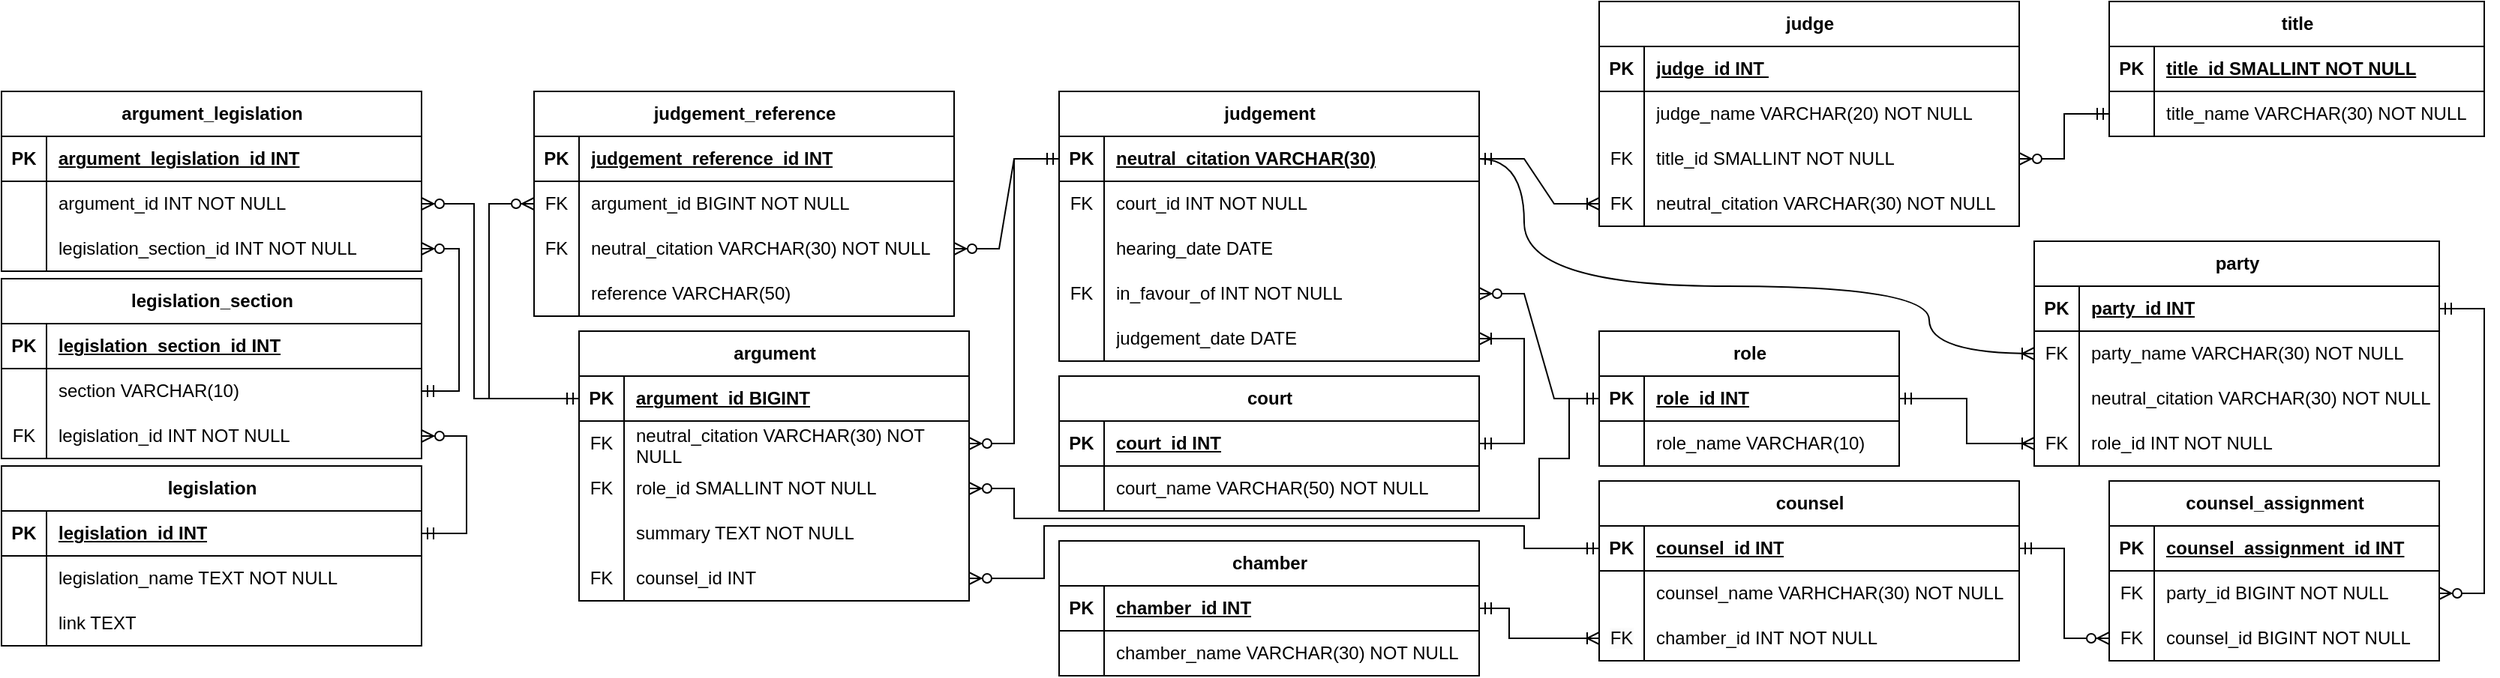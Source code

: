 <mxfile version="26.0.9">
  <diagram id="R2lEEEUBdFMjLlhIrx00" name="Page-1">
    <mxGraphModel dx="795" dy="743" grid="1" gridSize="10" guides="1" tooltips="1" connect="1" arrows="1" fold="1" page="1" pageScale="1" pageWidth="850" pageHeight="1100" math="0" shadow="0" extFonts="Permanent Marker^https://fonts.googleapis.com/css?family=Permanent+Marker">
      <root>
        <mxCell id="0" />
        <mxCell id="1" parent="0" />
        <mxCell id="CV0YebOS7dmAgbZEb4iB-15" value="legislation" style="shape=table;startSize=30;container=1;collapsible=1;childLayout=tableLayout;fixedRows=1;rowLines=0;fontStyle=1;align=center;resizeLast=1;html=1;" parent="1" vertex="1">
          <mxGeometry x="145" y="620" width="280" height="120" as="geometry">
            <mxRectangle x="170" y="360" width="70" height="30" as="alternateBounds" />
          </mxGeometry>
        </mxCell>
        <mxCell id="CV0YebOS7dmAgbZEb4iB-16" value="" style="shape=tableRow;horizontal=0;startSize=0;swimlaneHead=0;swimlaneBody=0;fillColor=none;collapsible=0;dropTarget=0;points=[[0,0.5],[1,0.5]];portConstraint=eastwest;top=0;left=0;right=0;bottom=1;" parent="CV0YebOS7dmAgbZEb4iB-15" vertex="1">
          <mxGeometry y="30" width="280" height="30" as="geometry" />
        </mxCell>
        <mxCell id="CV0YebOS7dmAgbZEb4iB-17" value="PK" style="shape=partialRectangle;connectable=0;fillColor=none;top=0;left=0;bottom=0;right=0;fontStyle=1;overflow=hidden;whiteSpace=wrap;html=1;" parent="CV0YebOS7dmAgbZEb4iB-16" vertex="1">
          <mxGeometry width="30" height="30" as="geometry">
            <mxRectangle width="30" height="30" as="alternateBounds" />
          </mxGeometry>
        </mxCell>
        <mxCell id="CV0YebOS7dmAgbZEb4iB-18" value="legislation_id INT" style="shape=partialRectangle;connectable=0;fillColor=none;top=0;left=0;bottom=0;right=0;align=left;spacingLeft=6;fontStyle=5;overflow=hidden;whiteSpace=wrap;html=1;" parent="CV0YebOS7dmAgbZEb4iB-16" vertex="1">
          <mxGeometry x="30" width="250" height="30" as="geometry">
            <mxRectangle width="250" height="30" as="alternateBounds" />
          </mxGeometry>
        </mxCell>
        <mxCell id="-IST_wuVm28trIJ8qBSs-10" value="" style="shape=tableRow;horizontal=0;startSize=0;swimlaneHead=0;swimlaneBody=0;fillColor=none;collapsible=0;dropTarget=0;points=[[0,0.5],[1,0.5]];portConstraint=eastwest;top=0;left=0;right=0;bottom=0;" parent="CV0YebOS7dmAgbZEb4iB-15" vertex="1">
          <mxGeometry y="60" width="280" height="30" as="geometry" />
        </mxCell>
        <mxCell id="-IST_wuVm28trIJ8qBSs-11" value="" style="shape=partialRectangle;connectable=0;fillColor=none;top=0;left=0;bottom=0;right=0;editable=1;overflow=hidden;whiteSpace=wrap;html=1;" parent="-IST_wuVm28trIJ8qBSs-10" vertex="1">
          <mxGeometry width="30" height="30" as="geometry">
            <mxRectangle width="30" height="30" as="alternateBounds" />
          </mxGeometry>
        </mxCell>
        <mxCell id="-IST_wuVm28trIJ8qBSs-12" value="legislation_name TEXT NOT NULL" style="shape=partialRectangle;connectable=0;fillColor=none;top=0;left=0;bottom=0;right=0;align=left;spacingLeft=6;overflow=hidden;whiteSpace=wrap;html=1;" parent="-IST_wuVm28trIJ8qBSs-10" vertex="1">
          <mxGeometry x="30" width="250" height="30" as="geometry">
            <mxRectangle width="250" height="30" as="alternateBounds" />
          </mxGeometry>
        </mxCell>
        <mxCell id="CV0YebOS7dmAgbZEb4iB-19" value="" style="shape=tableRow;horizontal=0;startSize=0;swimlaneHead=0;swimlaneBody=0;fillColor=none;collapsible=0;dropTarget=0;points=[[0,0.5],[1,0.5]];portConstraint=eastwest;top=0;left=0;right=0;bottom=0;" parent="CV0YebOS7dmAgbZEb4iB-15" vertex="1">
          <mxGeometry y="90" width="280" height="30" as="geometry" />
        </mxCell>
        <mxCell id="CV0YebOS7dmAgbZEb4iB-20" value="" style="shape=partialRectangle;connectable=0;fillColor=none;top=0;left=0;bottom=0;right=0;editable=1;overflow=hidden;whiteSpace=wrap;html=1;" parent="CV0YebOS7dmAgbZEb4iB-19" vertex="1">
          <mxGeometry width="30" height="30" as="geometry">
            <mxRectangle width="30" height="30" as="alternateBounds" />
          </mxGeometry>
        </mxCell>
        <mxCell id="CV0YebOS7dmAgbZEb4iB-21" value="link TEXT" style="shape=partialRectangle;connectable=0;fillColor=none;top=0;left=0;bottom=0;right=0;align=left;spacingLeft=6;overflow=hidden;whiteSpace=wrap;html=1;" parent="CV0YebOS7dmAgbZEb4iB-19" vertex="1">
          <mxGeometry x="30" width="250" height="30" as="geometry">
            <mxRectangle width="250" height="30" as="alternateBounds" />
          </mxGeometry>
        </mxCell>
        <mxCell id="CV0YebOS7dmAgbZEb4iB-29" value="" style="shape=partialRectangle;connectable=0;fillColor=none;top=0;left=0;bottom=0;right=0;editable=1;overflow=hidden;whiteSpace=wrap;html=1;" parent="1" vertex="1">
          <mxGeometry x="180" y="510" width="30" height="30" as="geometry">
            <mxRectangle width="30" height="30" as="alternateBounds" />
          </mxGeometry>
        </mxCell>
        <mxCell id="CV0YebOS7dmAgbZEb4iB-37" value="legislation_section" style="shape=table;startSize=30;container=1;collapsible=1;childLayout=tableLayout;fixedRows=1;rowLines=0;fontStyle=1;align=center;resizeLast=1;html=1;" parent="1" vertex="1">
          <mxGeometry x="145" y="495" width="280" height="120" as="geometry" />
        </mxCell>
        <mxCell id="CV0YebOS7dmAgbZEb4iB-38" value="" style="shape=tableRow;horizontal=0;startSize=0;swimlaneHead=0;swimlaneBody=0;fillColor=none;collapsible=0;dropTarget=0;points=[[0,0.5],[1,0.5]];portConstraint=eastwest;top=0;left=0;right=0;bottom=1;" parent="CV0YebOS7dmAgbZEb4iB-37" vertex="1">
          <mxGeometry y="30" width="280" height="30" as="geometry" />
        </mxCell>
        <mxCell id="CV0YebOS7dmAgbZEb4iB-39" value="PK" style="shape=partialRectangle;connectable=0;fillColor=none;top=0;left=0;bottom=0;right=0;fontStyle=1;overflow=hidden;whiteSpace=wrap;html=1;" parent="CV0YebOS7dmAgbZEb4iB-38" vertex="1">
          <mxGeometry width="30" height="30" as="geometry">
            <mxRectangle width="30" height="30" as="alternateBounds" />
          </mxGeometry>
        </mxCell>
        <mxCell id="CV0YebOS7dmAgbZEb4iB-40" value="legislation_section_id INT" style="shape=partialRectangle;connectable=0;fillColor=none;top=0;left=0;bottom=0;right=0;align=left;spacingLeft=6;fontStyle=5;overflow=hidden;whiteSpace=wrap;html=1;" parent="CV0YebOS7dmAgbZEb4iB-38" vertex="1">
          <mxGeometry x="30" width="250" height="30" as="geometry">
            <mxRectangle width="250" height="30" as="alternateBounds" />
          </mxGeometry>
        </mxCell>
        <mxCell id="CV0YebOS7dmAgbZEb4iB-44" value="" style="shape=tableRow;horizontal=0;startSize=0;swimlaneHead=0;swimlaneBody=0;fillColor=none;collapsible=0;dropTarget=0;points=[[0,0.5],[1,0.5]];portConstraint=eastwest;top=0;left=0;right=0;bottom=0;" parent="CV0YebOS7dmAgbZEb4iB-37" vertex="1">
          <mxGeometry y="60" width="280" height="30" as="geometry" />
        </mxCell>
        <mxCell id="CV0YebOS7dmAgbZEb4iB-45" value="" style="shape=partialRectangle;connectable=0;fillColor=none;top=0;left=0;bottom=0;right=0;editable=1;overflow=hidden;whiteSpace=wrap;html=1;" parent="CV0YebOS7dmAgbZEb4iB-44" vertex="1">
          <mxGeometry width="30" height="30" as="geometry">
            <mxRectangle width="30" height="30" as="alternateBounds" />
          </mxGeometry>
        </mxCell>
        <mxCell id="CV0YebOS7dmAgbZEb4iB-46" value="section VARCHAR(10)" style="shape=partialRectangle;connectable=0;fillColor=none;top=0;left=0;bottom=0;right=0;align=left;spacingLeft=6;overflow=hidden;whiteSpace=wrap;html=1;" parent="CV0YebOS7dmAgbZEb4iB-44" vertex="1">
          <mxGeometry x="30" width="250" height="30" as="geometry">
            <mxRectangle width="250" height="30" as="alternateBounds" />
          </mxGeometry>
        </mxCell>
        <mxCell id="wPUcsYE1D-krxuByo9XF-1" value="" style="shape=tableRow;horizontal=0;startSize=0;swimlaneHead=0;swimlaneBody=0;fillColor=none;collapsible=0;dropTarget=0;points=[[0,0.5],[1,0.5]];portConstraint=eastwest;top=0;left=0;right=0;bottom=0;" parent="CV0YebOS7dmAgbZEb4iB-37" vertex="1">
          <mxGeometry y="90" width="280" height="30" as="geometry" />
        </mxCell>
        <mxCell id="wPUcsYE1D-krxuByo9XF-2" value="FK" style="shape=partialRectangle;connectable=0;fillColor=none;top=0;left=0;bottom=0;right=0;editable=1;overflow=hidden;whiteSpace=wrap;html=1;" parent="wPUcsYE1D-krxuByo9XF-1" vertex="1">
          <mxGeometry width="30" height="30" as="geometry">
            <mxRectangle width="30" height="30" as="alternateBounds" />
          </mxGeometry>
        </mxCell>
        <mxCell id="wPUcsYE1D-krxuByo9XF-3" value="legislation_id INT NOT NULL" style="shape=partialRectangle;connectable=0;fillColor=none;top=0;left=0;bottom=0;right=0;align=left;spacingLeft=6;overflow=hidden;whiteSpace=wrap;html=1;" parent="wPUcsYE1D-krxuByo9XF-1" vertex="1">
          <mxGeometry x="30" width="250" height="30" as="geometry">
            <mxRectangle width="250" height="30" as="alternateBounds" />
          </mxGeometry>
        </mxCell>
        <mxCell id="CV0YebOS7dmAgbZEb4iB-52" value="judgement" style="shape=table;startSize=30;container=1;collapsible=1;childLayout=tableLayout;fixedRows=1;rowLines=0;fontStyle=1;align=center;resizeLast=1;html=1;" parent="1" vertex="1">
          <mxGeometry x="850" y="370" width="280" height="180" as="geometry" />
        </mxCell>
        <mxCell id="CV0YebOS7dmAgbZEb4iB-53" value="" style="shape=tableRow;horizontal=0;startSize=0;swimlaneHead=0;swimlaneBody=0;fillColor=none;collapsible=0;dropTarget=0;points=[[0,0.5],[1,0.5]];portConstraint=eastwest;top=0;left=0;right=0;bottom=1;" parent="CV0YebOS7dmAgbZEb4iB-52" vertex="1">
          <mxGeometry y="30" width="280" height="30" as="geometry" />
        </mxCell>
        <mxCell id="CV0YebOS7dmAgbZEb4iB-54" value="PK" style="shape=partialRectangle;connectable=0;fillColor=none;top=0;left=0;bottom=0;right=0;fontStyle=1;overflow=hidden;whiteSpace=wrap;html=1;" parent="CV0YebOS7dmAgbZEb4iB-53" vertex="1">
          <mxGeometry width="30" height="30" as="geometry">
            <mxRectangle width="30" height="30" as="alternateBounds" />
          </mxGeometry>
        </mxCell>
        <mxCell id="CV0YebOS7dmAgbZEb4iB-55" value="neutral_citation VARCHAR(30)" style="shape=partialRectangle;connectable=0;fillColor=none;top=0;left=0;bottom=0;right=0;align=left;spacingLeft=6;fontStyle=5;overflow=hidden;whiteSpace=wrap;html=1;" parent="CV0YebOS7dmAgbZEb4iB-53" vertex="1">
          <mxGeometry x="30" width="250" height="30" as="geometry">
            <mxRectangle width="250" height="30" as="alternateBounds" />
          </mxGeometry>
        </mxCell>
        <mxCell id="NH-tIRsUQ-hjeNsX1yaG-1" value="" style="shape=tableRow;horizontal=0;startSize=0;swimlaneHead=0;swimlaneBody=0;fillColor=none;collapsible=0;dropTarget=0;points=[[0,0.5],[1,0.5]];portConstraint=eastwest;top=0;left=0;right=0;bottom=0;" parent="CV0YebOS7dmAgbZEb4iB-52" vertex="1">
          <mxGeometry y="60" width="280" height="30" as="geometry" />
        </mxCell>
        <mxCell id="NH-tIRsUQ-hjeNsX1yaG-2" value="FK" style="shape=partialRectangle;connectable=0;fillColor=none;top=0;left=0;bottom=0;right=0;editable=1;overflow=hidden;whiteSpace=wrap;html=1;" parent="NH-tIRsUQ-hjeNsX1yaG-1" vertex="1">
          <mxGeometry width="30" height="30" as="geometry">
            <mxRectangle width="30" height="30" as="alternateBounds" />
          </mxGeometry>
        </mxCell>
        <mxCell id="NH-tIRsUQ-hjeNsX1yaG-3" value="court_id INT NOT NULL" style="shape=partialRectangle;connectable=0;fillColor=none;top=0;left=0;bottom=0;right=0;align=left;spacingLeft=6;overflow=hidden;whiteSpace=wrap;html=1;" parent="NH-tIRsUQ-hjeNsX1yaG-1" vertex="1">
          <mxGeometry x="30" width="250" height="30" as="geometry">
            <mxRectangle width="250" height="30" as="alternateBounds" />
          </mxGeometry>
        </mxCell>
        <mxCell id="NH-tIRsUQ-hjeNsX1yaG-4" value="" style="shape=tableRow;horizontal=0;startSize=0;swimlaneHead=0;swimlaneBody=0;fillColor=none;collapsible=0;dropTarget=0;points=[[0,0.5],[1,0.5]];portConstraint=eastwest;top=0;left=0;right=0;bottom=0;" parent="CV0YebOS7dmAgbZEb4iB-52" vertex="1">
          <mxGeometry y="90" width="280" height="30" as="geometry" />
        </mxCell>
        <mxCell id="NH-tIRsUQ-hjeNsX1yaG-5" value="" style="shape=partialRectangle;connectable=0;fillColor=none;top=0;left=0;bottom=0;right=0;editable=1;overflow=hidden;whiteSpace=wrap;html=1;" parent="NH-tIRsUQ-hjeNsX1yaG-4" vertex="1">
          <mxGeometry width="30" height="30" as="geometry">
            <mxRectangle width="30" height="30" as="alternateBounds" />
          </mxGeometry>
        </mxCell>
        <mxCell id="NH-tIRsUQ-hjeNsX1yaG-6" value="hearing_date DATE" style="shape=partialRectangle;connectable=0;fillColor=none;top=0;left=0;bottom=0;right=0;align=left;spacingLeft=6;overflow=hidden;whiteSpace=wrap;html=1;" parent="NH-tIRsUQ-hjeNsX1yaG-4" vertex="1">
          <mxGeometry x="30" width="250" height="30" as="geometry">
            <mxRectangle width="250" height="30" as="alternateBounds" />
          </mxGeometry>
        </mxCell>
        <mxCell id="cNXYnItwf2Q2RCSEdxX0-1" value="" style="shape=tableRow;horizontal=0;startSize=0;swimlaneHead=0;swimlaneBody=0;fillColor=none;collapsible=0;dropTarget=0;points=[[0,0.5],[1,0.5]];portConstraint=eastwest;top=0;left=0;right=0;bottom=0;" parent="CV0YebOS7dmAgbZEb4iB-52" vertex="1">
          <mxGeometry y="120" width="280" height="30" as="geometry" />
        </mxCell>
        <mxCell id="cNXYnItwf2Q2RCSEdxX0-2" value="FK" style="shape=partialRectangle;connectable=0;fillColor=none;top=0;left=0;bottom=0;right=0;editable=1;overflow=hidden;whiteSpace=wrap;html=1;" parent="cNXYnItwf2Q2RCSEdxX0-1" vertex="1">
          <mxGeometry width="30" height="30" as="geometry">
            <mxRectangle width="30" height="30" as="alternateBounds" />
          </mxGeometry>
        </mxCell>
        <mxCell id="cNXYnItwf2Q2RCSEdxX0-3" value="in_favour_of INT NOT NULL" style="shape=partialRectangle;connectable=0;fillColor=none;top=0;left=0;bottom=0;right=0;align=left;spacingLeft=6;overflow=hidden;whiteSpace=wrap;html=1;" parent="cNXYnItwf2Q2RCSEdxX0-1" vertex="1">
          <mxGeometry x="30" width="250" height="30" as="geometry">
            <mxRectangle width="250" height="30" as="alternateBounds" />
          </mxGeometry>
        </mxCell>
        <mxCell id="CV0YebOS7dmAgbZEb4iB-59" value="" style="shape=tableRow;horizontal=0;startSize=0;swimlaneHead=0;swimlaneBody=0;fillColor=none;collapsible=0;dropTarget=0;points=[[0,0.5],[1,0.5]];portConstraint=eastwest;top=0;left=0;right=0;bottom=0;" parent="CV0YebOS7dmAgbZEb4iB-52" vertex="1">
          <mxGeometry y="150" width="280" height="30" as="geometry" />
        </mxCell>
        <mxCell id="CV0YebOS7dmAgbZEb4iB-60" value="" style="shape=partialRectangle;connectable=0;fillColor=none;top=0;left=0;bottom=0;right=0;editable=1;overflow=hidden;whiteSpace=wrap;html=1;" parent="CV0YebOS7dmAgbZEb4iB-59" vertex="1">
          <mxGeometry width="30" height="30" as="geometry">
            <mxRectangle width="30" height="30" as="alternateBounds" />
          </mxGeometry>
        </mxCell>
        <mxCell id="CV0YebOS7dmAgbZEb4iB-61" value="judgement_date DATE" style="shape=partialRectangle;connectable=0;fillColor=none;top=0;left=0;bottom=0;right=0;align=left;spacingLeft=6;overflow=hidden;whiteSpace=wrap;html=1;" parent="CV0YebOS7dmAgbZEb4iB-59" vertex="1">
          <mxGeometry x="30" width="250" height="30" as="geometry">
            <mxRectangle width="250" height="30" as="alternateBounds" />
          </mxGeometry>
        </mxCell>
        <mxCell id="CV0YebOS7dmAgbZEb4iB-69" value="judgement_reference" style="shape=table;startSize=30;container=1;collapsible=1;childLayout=tableLayout;fixedRows=1;rowLines=0;fontStyle=1;align=center;resizeLast=1;html=1;" parent="1" vertex="1">
          <mxGeometry x="500" y="370" width="280" height="150" as="geometry" />
        </mxCell>
        <mxCell id="CV0YebOS7dmAgbZEb4iB-70" value="" style="shape=tableRow;horizontal=0;startSize=0;swimlaneHead=0;swimlaneBody=0;fillColor=none;collapsible=0;dropTarget=0;points=[[0,0.5],[1,0.5]];portConstraint=eastwest;top=0;left=0;right=0;bottom=1;" parent="CV0YebOS7dmAgbZEb4iB-69" vertex="1">
          <mxGeometry y="30" width="280" height="30" as="geometry" />
        </mxCell>
        <mxCell id="CV0YebOS7dmAgbZEb4iB-71" value="PK" style="shape=partialRectangle;connectable=0;fillColor=none;top=0;left=0;bottom=0;right=0;fontStyle=1;overflow=hidden;whiteSpace=wrap;html=1;" parent="CV0YebOS7dmAgbZEb4iB-70" vertex="1">
          <mxGeometry width="30" height="30" as="geometry">
            <mxRectangle width="30" height="30" as="alternateBounds" />
          </mxGeometry>
        </mxCell>
        <mxCell id="CV0YebOS7dmAgbZEb4iB-72" value="judgement_reference_id INT" style="shape=partialRectangle;connectable=0;fillColor=none;top=0;left=0;bottom=0;right=0;align=left;spacingLeft=6;fontStyle=5;overflow=hidden;whiteSpace=wrap;html=1;" parent="CV0YebOS7dmAgbZEb4iB-70" vertex="1">
          <mxGeometry x="30" width="250" height="30" as="geometry">
            <mxRectangle width="250" height="30" as="alternateBounds" />
          </mxGeometry>
        </mxCell>
        <mxCell id="CV0YebOS7dmAgbZEb4iB-73" value="" style="shape=tableRow;horizontal=0;startSize=0;swimlaneHead=0;swimlaneBody=0;fillColor=none;collapsible=0;dropTarget=0;points=[[0,0.5],[1,0.5]];portConstraint=eastwest;top=0;left=0;right=0;bottom=0;" parent="CV0YebOS7dmAgbZEb4iB-69" vertex="1">
          <mxGeometry y="60" width="280" height="30" as="geometry" />
        </mxCell>
        <mxCell id="CV0YebOS7dmAgbZEb4iB-74" value="FK" style="shape=partialRectangle;connectable=0;fillColor=none;top=0;left=0;bottom=0;right=0;editable=1;overflow=hidden;whiteSpace=wrap;html=1;" parent="CV0YebOS7dmAgbZEb4iB-73" vertex="1">
          <mxGeometry width="30" height="30" as="geometry">
            <mxRectangle width="30" height="30" as="alternateBounds" />
          </mxGeometry>
        </mxCell>
        <mxCell id="CV0YebOS7dmAgbZEb4iB-75" value="argument_id BIGINT NOT NULL" style="shape=partialRectangle;connectable=0;fillColor=none;top=0;left=0;bottom=0;right=0;align=left;spacingLeft=6;overflow=hidden;whiteSpace=wrap;html=1;" parent="CV0YebOS7dmAgbZEb4iB-73" vertex="1">
          <mxGeometry x="30" width="250" height="30" as="geometry">
            <mxRectangle width="250" height="30" as="alternateBounds" />
          </mxGeometry>
        </mxCell>
        <mxCell id="CV0YebOS7dmAgbZEb4iB-84" value="" style="shape=tableRow;horizontal=0;startSize=0;swimlaneHead=0;swimlaneBody=0;fillColor=none;collapsible=0;dropTarget=0;points=[[0,0.5],[1,0.5]];portConstraint=eastwest;top=0;left=0;right=0;bottom=0;" parent="CV0YebOS7dmAgbZEb4iB-69" vertex="1">
          <mxGeometry y="90" width="280" height="30" as="geometry" />
        </mxCell>
        <mxCell id="CV0YebOS7dmAgbZEb4iB-85" value="FK" style="shape=partialRectangle;connectable=0;fillColor=none;top=0;left=0;bottom=0;right=0;editable=1;overflow=hidden;whiteSpace=wrap;html=1;" parent="CV0YebOS7dmAgbZEb4iB-84" vertex="1">
          <mxGeometry width="30" height="30" as="geometry">
            <mxRectangle width="30" height="30" as="alternateBounds" />
          </mxGeometry>
        </mxCell>
        <mxCell id="CV0YebOS7dmAgbZEb4iB-86" value="neutral_citation VARCHAR(30) NOT NULL" style="shape=partialRectangle;connectable=0;fillColor=none;top=0;left=0;bottom=0;right=0;align=left;spacingLeft=6;overflow=hidden;whiteSpace=wrap;html=1;" parent="CV0YebOS7dmAgbZEb4iB-84" vertex="1">
          <mxGeometry x="30" width="250" height="30" as="geometry">
            <mxRectangle width="250" height="30" as="alternateBounds" />
          </mxGeometry>
        </mxCell>
        <mxCell id="CV0YebOS7dmAgbZEb4iB-76" value="" style="shape=tableRow;horizontal=0;startSize=0;swimlaneHead=0;swimlaneBody=0;fillColor=none;collapsible=0;dropTarget=0;points=[[0,0.5],[1,0.5]];portConstraint=eastwest;top=0;left=0;right=0;bottom=0;" parent="CV0YebOS7dmAgbZEb4iB-69" vertex="1">
          <mxGeometry y="120" width="280" height="30" as="geometry" />
        </mxCell>
        <mxCell id="CV0YebOS7dmAgbZEb4iB-77" value="" style="shape=partialRectangle;connectable=0;fillColor=none;top=0;left=0;bottom=0;right=0;editable=1;overflow=hidden;whiteSpace=wrap;html=1;" parent="CV0YebOS7dmAgbZEb4iB-76" vertex="1">
          <mxGeometry width="30" height="30" as="geometry">
            <mxRectangle width="30" height="30" as="alternateBounds" />
          </mxGeometry>
        </mxCell>
        <mxCell id="CV0YebOS7dmAgbZEb4iB-78" value="reference VARCHAR(50)" style="shape=partialRectangle;connectable=0;fillColor=none;top=0;left=0;bottom=0;right=0;align=left;spacingLeft=6;overflow=hidden;whiteSpace=wrap;html=1;" parent="CV0YebOS7dmAgbZEb4iB-76" vertex="1">
          <mxGeometry x="30" width="250" height="30" as="geometry">
            <mxRectangle width="250" height="30" as="alternateBounds" />
          </mxGeometry>
        </mxCell>
        <mxCell id="CV0YebOS7dmAgbZEb4iB-108" value="court" style="shape=table;startSize=30;container=1;collapsible=1;childLayout=tableLayout;fixedRows=1;rowLines=0;fontStyle=1;align=center;resizeLast=1;html=1;" parent="1" vertex="1">
          <mxGeometry x="850" y="560" width="280" height="90" as="geometry" />
        </mxCell>
        <mxCell id="CV0YebOS7dmAgbZEb4iB-109" value="" style="shape=tableRow;horizontal=0;startSize=0;swimlaneHead=0;swimlaneBody=0;fillColor=none;collapsible=0;dropTarget=0;points=[[0,0.5],[1,0.5]];portConstraint=eastwest;top=0;left=0;right=0;bottom=1;" parent="CV0YebOS7dmAgbZEb4iB-108" vertex="1">
          <mxGeometry y="30" width="280" height="30" as="geometry" />
        </mxCell>
        <mxCell id="CV0YebOS7dmAgbZEb4iB-110" value="PK" style="shape=partialRectangle;connectable=0;fillColor=none;top=0;left=0;bottom=0;right=0;fontStyle=1;overflow=hidden;whiteSpace=wrap;html=1;" parent="CV0YebOS7dmAgbZEb4iB-109" vertex="1">
          <mxGeometry width="30" height="30" as="geometry">
            <mxRectangle width="30" height="30" as="alternateBounds" />
          </mxGeometry>
        </mxCell>
        <mxCell id="CV0YebOS7dmAgbZEb4iB-111" value="court_id INT" style="shape=partialRectangle;connectable=0;fillColor=none;top=0;left=0;bottom=0;right=0;align=left;spacingLeft=6;fontStyle=5;overflow=hidden;whiteSpace=wrap;html=1;" parent="CV0YebOS7dmAgbZEb4iB-109" vertex="1">
          <mxGeometry x="30" width="250" height="30" as="geometry">
            <mxRectangle width="250" height="30" as="alternateBounds" />
          </mxGeometry>
        </mxCell>
        <mxCell id="CV0YebOS7dmAgbZEb4iB-112" value="" style="shape=tableRow;horizontal=0;startSize=0;swimlaneHead=0;swimlaneBody=0;fillColor=none;collapsible=0;dropTarget=0;points=[[0,0.5],[1,0.5]];portConstraint=eastwest;top=0;left=0;right=0;bottom=0;" parent="CV0YebOS7dmAgbZEb4iB-108" vertex="1">
          <mxGeometry y="60" width="280" height="30" as="geometry" />
        </mxCell>
        <mxCell id="CV0YebOS7dmAgbZEb4iB-113" value="" style="shape=partialRectangle;connectable=0;fillColor=none;top=0;left=0;bottom=0;right=0;editable=1;overflow=hidden;whiteSpace=wrap;html=1;" parent="CV0YebOS7dmAgbZEb4iB-112" vertex="1">
          <mxGeometry width="30" height="30" as="geometry">
            <mxRectangle width="30" height="30" as="alternateBounds" />
          </mxGeometry>
        </mxCell>
        <mxCell id="CV0YebOS7dmAgbZEb4iB-114" value="court_name VARCHAR(50) NOT NULL" style="shape=partialRectangle;connectable=0;fillColor=none;top=0;left=0;bottom=0;right=0;align=left;spacingLeft=6;overflow=hidden;whiteSpace=wrap;html=1;" parent="CV0YebOS7dmAgbZEb4iB-112" vertex="1">
          <mxGeometry x="30" width="250" height="30" as="geometry">
            <mxRectangle width="250" height="30" as="alternateBounds" />
          </mxGeometry>
        </mxCell>
        <mxCell id="CV0YebOS7dmAgbZEb4iB-127" value="party" style="shape=table;startSize=30;container=1;collapsible=1;childLayout=tableLayout;fixedRows=1;rowLines=0;fontStyle=1;align=center;resizeLast=1;html=1;" parent="1" vertex="1">
          <mxGeometry x="1500" y="470" width="270" height="150" as="geometry" />
        </mxCell>
        <mxCell id="CV0YebOS7dmAgbZEb4iB-128" value="" style="shape=tableRow;horizontal=0;startSize=0;swimlaneHead=0;swimlaneBody=0;fillColor=none;collapsible=0;dropTarget=0;points=[[0,0.5],[1,0.5]];portConstraint=eastwest;top=0;left=0;right=0;bottom=1;" parent="CV0YebOS7dmAgbZEb4iB-127" vertex="1">
          <mxGeometry y="30" width="270" height="30" as="geometry" />
        </mxCell>
        <mxCell id="CV0YebOS7dmAgbZEb4iB-129" value="PK" style="shape=partialRectangle;connectable=0;fillColor=none;top=0;left=0;bottom=0;right=0;fontStyle=1;overflow=hidden;whiteSpace=wrap;html=1;" parent="CV0YebOS7dmAgbZEb4iB-128" vertex="1">
          <mxGeometry width="30" height="30" as="geometry">
            <mxRectangle width="30" height="30" as="alternateBounds" />
          </mxGeometry>
        </mxCell>
        <mxCell id="CV0YebOS7dmAgbZEb4iB-130" value="party_id INT" style="shape=partialRectangle;connectable=0;fillColor=none;top=0;left=0;bottom=0;right=0;align=left;spacingLeft=6;fontStyle=5;overflow=hidden;whiteSpace=wrap;html=1;" parent="CV0YebOS7dmAgbZEb4iB-128" vertex="1">
          <mxGeometry x="30" width="240" height="30" as="geometry">
            <mxRectangle width="240" height="30" as="alternateBounds" />
          </mxGeometry>
        </mxCell>
        <mxCell id="CV0YebOS7dmAgbZEb4iB-131" value="" style="shape=tableRow;horizontal=0;startSize=0;swimlaneHead=0;swimlaneBody=0;fillColor=none;collapsible=0;dropTarget=0;points=[[0,0.5],[1,0.5]];portConstraint=eastwest;top=0;left=0;right=0;bottom=0;" parent="CV0YebOS7dmAgbZEb4iB-127" vertex="1">
          <mxGeometry y="60" width="270" height="30" as="geometry" />
        </mxCell>
        <mxCell id="CV0YebOS7dmAgbZEb4iB-132" value="FK" style="shape=partialRectangle;connectable=0;fillColor=none;top=0;left=0;bottom=0;right=0;editable=1;overflow=hidden;whiteSpace=wrap;html=1;" parent="CV0YebOS7dmAgbZEb4iB-131" vertex="1">
          <mxGeometry width="30" height="30" as="geometry">
            <mxRectangle width="30" height="30" as="alternateBounds" />
          </mxGeometry>
        </mxCell>
        <mxCell id="CV0YebOS7dmAgbZEb4iB-133" value="party_name VARCHAR(30) NOT NULL" style="shape=partialRectangle;connectable=0;fillColor=none;top=0;left=0;bottom=0;right=0;align=left;spacingLeft=6;overflow=hidden;whiteSpace=wrap;html=1;" parent="CV0YebOS7dmAgbZEb4iB-131" vertex="1">
          <mxGeometry x="30" width="240" height="30" as="geometry">
            <mxRectangle width="240" height="30" as="alternateBounds" />
          </mxGeometry>
        </mxCell>
        <mxCell id="CV0YebOS7dmAgbZEb4iB-134" value="" style="shape=tableRow;horizontal=0;startSize=0;swimlaneHead=0;swimlaneBody=0;fillColor=none;collapsible=0;dropTarget=0;points=[[0,0.5],[1,0.5]];portConstraint=eastwest;top=0;left=0;right=0;bottom=0;" parent="CV0YebOS7dmAgbZEb4iB-127" vertex="1">
          <mxGeometry y="90" width="270" height="30" as="geometry" />
        </mxCell>
        <mxCell id="CV0YebOS7dmAgbZEb4iB-135" value="" style="shape=partialRectangle;connectable=0;fillColor=none;top=0;left=0;bottom=0;right=0;editable=1;overflow=hidden;whiteSpace=wrap;html=1;" parent="CV0YebOS7dmAgbZEb4iB-134" vertex="1">
          <mxGeometry width="30" height="30" as="geometry">
            <mxRectangle width="30" height="30" as="alternateBounds" />
          </mxGeometry>
        </mxCell>
        <mxCell id="CV0YebOS7dmAgbZEb4iB-136" value="neutral_citation VARCHAR(30) NOT NULL" style="shape=partialRectangle;connectable=0;fillColor=none;top=0;left=0;bottom=0;right=0;align=left;spacingLeft=6;overflow=hidden;whiteSpace=wrap;html=1;" parent="CV0YebOS7dmAgbZEb4iB-134" vertex="1">
          <mxGeometry x="30" width="240" height="30" as="geometry">
            <mxRectangle width="240" height="30" as="alternateBounds" />
          </mxGeometry>
        </mxCell>
        <mxCell id="CV0YebOS7dmAgbZEb4iB-137" value="" style="shape=tableRow;horizontal=0;startSize=0;swimlaneHead=0;swimlaneBody=0;fillColor=none;collapsible=0;dropTarget=0;points=[[0,0.5],[1,0.5]];portConstraint=eastwest;top=0;left=0;right=0;bottom=0;" parent="CV0YebOS7dmAgbZEb4iB-127" vertex="1">
          <mxGeometry y="120" width="270" height="30" as="geometry" />
        </mxCell>
        <mxCell id="CV0YebOS7dmAgbZEb4iB-138" value="FK" style="shape=partialRectangle;connectable=0;fillColor=none;top=0;left=0;bottom=0;right=0;editable=1;overflow=hidden;whiteSpace=wrap;html=1;" parent="CV0YebOS7dmAgbZEb4iB-137" vertex="1">
          <mxGeometry width="30" height="30" as="geometry">
            <mxRectangle width="30" height="30" as="alternateBounds" />
          </mxGeometry>
        </mxCell>
        <mxCell id="CV0YebOS7dmAgbZEb4iB-139" value="role_id INT NOT NULL" style="shape=partialRectangle;connectable=0;fillColor=none;top=0;left=0;bottom=0;right=0;align=left;spacingLeft=6;overflow=hidden;whiteSpace=wrap;html=1;" parent="CV0YebOS7dmAgbZEb4iB-137" vertex="1">
          <mxGeometry x="30" width="240" height="30" as="geometry">
            <mxRectangle width="240" height="30" as="alternateBounds" />
          </mxGeometry>
        </mxCell>
        <mxCell id="CV0YebOS7dmAgbZEb4iB-140" value="role" style="shape=table;startSize=30;container=1;collapsible=1;childLayout=tableLayout;fixedRows=1;rowLines=0;fontStyle=1;align=center;resizeLast=1;html=1;" parent="1" vertex="1">
          <mxGeometry x="1210" y="530" width="200" height="90" as="geometry" />
        </mxCell>
        <mxCell id="CV0YebOS7dmAgbZEb4iB-141" value="" style="shape=tableRow;horizontal=0;startSize=0;swimlaneHead=0;swimlaneBody=0;fillColor=none;collapsible=0;dropTarget=0;points=[[0,0.5],[1,0.5]];portConstraint=eastwest;top=0;left=0;right=0;bottom=1;" parent="CV0YebOS7dmAgbZEb4iB-140" vertex="1">
          <mxGeometry y="30" width="200" height="30" as="geometry" />
        </mxCell>
        <mxCell id="CV0YebOS7dmAgbZEb4iB-142" value="PK" style="shape=partialRectangle;connectable=0;fillColor=none;top=0;left=0;bottom=0;right=0;fontStyle=1;overflow=hidden;whiteSpace=wrap;html=1;" parent="CV0YebOS7dmAgbZEb4iB-141" vertex="1">
          <mxGeometry width="30" height="30" as="geometry">
            <mxRectangle width="30" height="30" as="alternateBounds" />
          </mxGeometry>
        </mxCell>
        <mxCell id="CV0YebOS7dmAgbZEb4iB-143" value="role_id INT" style="shape=partialRectangle;connectable=0;fillColor=none;top=0;left=0;bottom=0;right=0;align=left;spacingLeft=6;fontStyle=5;overflow=hidden;whiteSpace=wrap;html=1;" parent="CV0YebOS7dmAgbZEb4iB-141" vertex="1">
          <mxGeometry x="30" width="170" height="30" as="geometry">
            <mxRectangle width="170" height="30" as="alternateBounds" />
          </mxGeometry>
        </mxCell>
        <mxCell id="CV0YebOS7dmAgbZEb4iB-144" value="" style="shape=tableRow;horizontal=0;startSize=0;swimlaneHead=0;swimlaneBody=0;fillColor=none;collapsible=0;dropTarget=0;points=[[0,0.5],[1,0.5]];portConstraint=eastwest;top=0;left=0;right=0;bottom=0;" parent="CV0YebOS7dmAgbZEb4iB-140" vertex="1">
          <mxGeometry y="60" width="200" height="30" as="geometry" />
        </mxCell>
        <mxCell id="CV0YebOS7dmAgbZEb4iB-145" value="" style="shape=partialRectangle;connectable=0;fillColor=none;top=0;left=0;bottom=0;right=0;editable=1;overflow=hidden;whiteSpace=wrap;html=1;" parent="CV0YebOS7dmAgbZEb4iB-144" vertex="1">
          <mxGeometry width="30" height="30" as="geometry">
            <mxRectangle width="30" height="30" as="alternateBounds" />
          </mxGeometry>
        </mxCell>
        <mxCell id="CV0YebOS7dmAgbZEb4iB-146" value="role_name VARCHAR(10)" style="shape=partialRectangle;connectable=0;fillColor=none;top=0;left=0;bottom=0;right=0;align=left;spacingLeft=6;overflow=hidden;whiteSpace=wrap;html=1;" parent="CV0YebOS7dmAgbZEb4iB-144" vertex="1">
          <mxGeometry x="30" width="170" height="30" as="geometry">
            <mxRectangle width="170" height="30" as="alternateBounds" />
          </mxGeometry>
        </mxCell>
        <mxCell id="CV0YebOS7dmAgbZEb4iB-155" value="counsel_assignment" style="shape=table;startSize=30;container=1;collapsible=1;childLayout=tableLayout;fixedRows=1;rowLines=0;fontStyle=1;align=center;resizeLast=1;html=1;" parent="1" vertex="1">
          <mxGeometry x="1550" y="630" width="220" height="120" as="geometry" />
        </mxCell>
        <mxCell id="CV0YebOS7dmAgbZEb4iB-156" value="" style="shape=tableRow;horizontal=0;startSize=0;swimlaneHead=0;swimlaneBody=0;fillColor=none;collapsible=0;dropTarget=0;points=[[0,0.5],[1,0.5]];portConstraint=eastwest;top=0;left=0;right=0;bottom=1;" parent="CV0YebOS7dmAgbZEb4iB-155" vertex="1">
          <mxGeometry y="30" width="220" height="30" as="geometry" />
        </mxCell>
        <mxCell id="CV0YebOS7dmAgbZEb4iB-157" value="PK" style="shape=partialRectangle;connectable=0;fillColor=none;top=0;left=0;bottom=0;right=0;fontStyle=1;overflow=hidden;whiteSpace=wrap;html=1;" parent="CV0YebOS7dmAgbZEb4iB-156" vertex="1">
          <mxGeometry width="30" height="30" as="geometry">
            <mxRectangle width="30" height="30" as="alternateBounds" />
          </mxGeometry>
        </mxCell>
        <mxCell id="CV0YebOS7dmAgbZEb4iB-158" value="counsel_assignment_id INT" style="shape=partialRectangle;connectable=0;fillColor=none;top=0;left=0;bottom=0;right=0;align=left;spacingLeft=6;fontStyle=5;overflow=hidden;whiteSpace=wrap;html=1;" parent="CV0YebOS7dmAgbZEb4iB-156" vertex="1">
          <mxGeometry x="30" width="190" height="30" as="geometry">
            <mxRectangle width="190" height="30" as="alternateBounds" />
          </mxGeometry>
        </mxCell>
        <mxCell id="CV0YebOS7dmAgbZEb4iB-159" value="" style="shape=tableRow;horizontal=0;startSize=0;swimlaneHead=0;swimlaneBody=0;fillColor=none;collapsible=0;dropTarget=0;points=[[0,0.5],[1,0.5]];portConstraint=eastwest;top=0;left=0;right=0;bottom=0;" parent="CV0YebOS7dmAgbZEb4iB-155" vertex="1">
          <mxGeometry y="60" width="220" height="30" as="geometry" />
        </mxCell>
        <mxCell id="CV0YebOS7dmAgbZEb4iB-160" value="FK" style="shape=partialRectangle;connectable=0;fillColor=none;top=0;left=0;bottom=0;right=0;editable=1;overflow=hidden;whiteSpace=wrap;html=1;" parent="CV0YebOS7dmAgbZEb4iB-159" vertex="1">
          <mxGeometry width="30" height="30" as="geometry">
            <mxRectangle width="30" height="30" as="alternateBounds" />
          </mxGeometry>
        </mxCell>
        <mxCell id="CV0YebOS7dmAgbZEb4iB-161" value="party_id BIGINT NOT NULL" style="shape=partialRectangle;connectable=0;fillColor=none;top=0;left=0;bottom=0;right=0;align=left;spacingLeft=6;overflow=hidden;whiteSpace=wrap;html=1;" parent="CV0YebOS7dmAgbZEb4iB-159" vertex="1">
          <mxGeometry x="30" width="190" height="30" as="geometry">
            <mxRectangle width="190" height="30" as="alternateBounds" />
          </mxGeometry>
        </mxCell>
        <mxCell id="CV0YebOS7dmAgbZEb4iB-162" value="" style="shape=tableRow;horizontal=0;startSize=0;swimlaneHead=0;swimlaneBody=0;fillColor=none;collapsible=0;dropTarget=0;points=[[0,0.5],[1,0.5]];portConstraint=eastwest;top=0;left=0;right=0;bottom=0;" parent="CV0YebOS7dmAgbZEb4iB-155" vertex="1">
          <mxGeometry y="90" width="220" height="30" as="geometry" />
        </mxCell>
        <mxCell id="CV0YebOS7dmAgbZEb4iB-163" value="FK" style="shape=partialRectangle;connectable=0;fillColor=none;top=0;left=0;bottom=0;right=0;editable=1;overflow=hidden;whiteSpace=wrap;html=1;" parent="CV0YebOS7dmAgbZEb4iB-162" vertex="1">
          <mxGeometry width="30" height="30" as="geometry">
            <mxRectangle width="30" height="30" as="alternateBounds" />
          </mxGeometry>
        </mxCell>
        <mxCell id="CV0YebOS7dmAgbZEb4iB-164" value="counsel_id BIGINT NOT NULL" style="shape=partialRectangle;connectable=0;fillColor=none;top=0;left=0;bottom=0;right=0;align=left;spacingLeft=6;overflow=hidden;whiteSpace=wrap;html=1;" parent="CV0YebOS7dmAgbZEb4iB-162" vertex="1">
          <mxGeometry x="30" width="190" height="30" as="geometry">
            <mxRectangle width="190" height="30" as="alternateBounds" />
          </mxGeometry>
        </mxCell>
        <mxCell id="CV0YebOS7dmAgbZEb4iB-172" value="counsel" style="shape=table;startSize=30;container=1;collapsible=1;childLayout=tableLayout;fixedRows=1;rowLines=0;fontStyle=1;align=center;resizeLast=1;html=1;" parent="1" vertex="1">
          <mxGeometry x="1210" y="630" width="280" height="120" as="geometry" />
        </mxCell>
        <mxCell id="CV0YebOS7dmAgbZEb4iB-173" value="" style="shape=tableRow;horizontal=0;startSize=0;swimlaneHead=0;swimlaneBody=0;fillColor=none;collapsible=0;dropTarget=0;points=[[0,0.5],[1,0.5]];portConstraint=eastwest;top=0;left=0;right=0;bottom=1;" parent="CV0YebOS7dmAgbZEb4iB-172" vertex="1">
          <mxGeometry y="30" width="280" height="30" as="geometry" />
        </mxCell>
        <mxCell id="CV0YebOS7dmAgbZEb4iB-174" value="PK" style="shape=partialRectangle;connectable=0;fillColor=none;top=0;left=0;bottom=0;right=0;fontStyle=1;overflow=hidden;whiteSpace=wrap;html=1;" parent="CV0YebOS7dmAgbZEb4iB-173" vertex="1">
          <mxGeometry width="30" height="30" as="geometry">
            <mxRectangle width="30" height="30" as="alternateBounds" />
          </mxGeometry>
        </mxCell>
        <mxCell id="CV0YebOS7dmAgbZEb4iB-175" value="counsel_id INT" style="shape=partialRectangle;connectable=0;fillColor=none;top=0;left=0;bottom=0;right=0;align=left;spacingLeft=6;fontStyle=5;overflow=hidden;whiteSpace=wrap;html=1;" parent="CV0YebOS7dmAgbZEb4iB-173" vertex="1">
          <mxGeometry x="30" width="250" height="30" as="geometry">
            <mxRectangle width="250" height="30" as="alternateBounds" />
          </mxGeometry>
        </mxCell>
        <mxCell id="CV0YebOS7dmAgbZEb4iB-176" value="" style="shape=tableRow;horizontal=0;startSize=0;swimlaneHead=0;swimlaneBody=0;fillColor=none;collapsible=0;dropTarget=0;points=[[0,0.5],[1,0.5]];portConstraint=eastwest;top=0;left=0;right=0;bottom=0;" parent="CV0YebOS7dmAgbZEb4iB-172" vertex="1">
          <mxGeometry y="60" width="280" height="30" as="geometry" />
        </mxCell>
        <mxCell id="CV0YebOS7dmAgbZEb4iB-177" value="" style="shape=partialRectangle;connectable=0;fillColor=none;top=0;left=0;bottom=0;right=0;editable=1;overflow=hidden;whiteSpace=wrap;html=1;" parent="CV0YebOS7dmAgbZEb4iB-176" vertex="1">
          <mxGeometry width="30" height="30" as="geometry">
            <mxRectangle width="30" height="30" as="alternateBounds" />
          </mxGeometry>
        </mxCell>
        <mxCell id="CV0YebOS7dmAgbZEb4iB-178" value="counsel_name VARHCHAR(30) NOT NULL" style="shape=partialRectangle;connectable=0;fillColor=none;top=0;left=0;bottom=0;right=0;align=left;spacingLeft=6;overflow=hidden;whiteSpace=wrap;html=1;" parent="CV0YebOS7dmAgbZEb4iB-176" vertex="1">
          <mxGeometry x="30" width="250" height="30" as="geometry">
            <mxRectangle width="250" height="30" as="alternateBounds" />
          </mxGeometry>
        </mxCell>
        <mxCell id="CV0YebOS7dmAgbZEb4iB-279" value="" style="shape=tableRow;horizontal=0;startSize=0;swimlaneHead=0;swimlaneBody=0;fillColor=none;collapsible=0;dropTarget=0;points=[[0,0.5],[1,0.5]];portConstraint=eastwest;top=0;left=0;right=0;bottom=0;" parent="CV0YebOS7dmAgbZEb4iB-172" vertex="1">
          <mxGeometry y="90" width="280" height="30" as="geometry" />
        </mxCell>
        <mxCell id="CV0YebOS7dmAgbZEb4iB-280" value="&lt;span style=&quot;color: rgb(0, 0, 0); font-family: Helvetica; font-size: 12px; font-style: normal; font-variant-ligatures: normal; font-variant-caps: normal; font-weight: 400; letter-spacing: normal; orphans: 2; text-align: center; text-indent: 0px; text-transform: none; widows: 2; word-spacing: 0px; -webkit-text-stroke-width: 0px; white-space: normal; background-color: rgb(251, 251, 251); text-decoration-thickness: initial; text-decoration-style: initial; text-decoration-color: initial; float: none; display: inline !important;&quot;&gt;FK&lt;/span&gt;" style="shape=partialRectangle;connectable=0;fillColor=none;top=0;left=0;bottom=0;right=0;editable=1;overflow=hidden;whiteSpace=wrap;html=1;" parent="CV0YebOS7dmAgbZEb4iB-279" vertex="1">
          <mxGeometry width="30" height="30" as="geometry">
            <mxRectangle width="30" height="30" as="alternateBounds" />
          </mxGeometry>
        </mxCell>
        <mxCell id="CV0YebOS7dmAgbZEb4iB-281" value="chamber_id INT NOT NULL" style="shape=partialRectangle;connectable=0;fillColor=none;top=0;left=0;bottom=0;right=0;align=left;spacingLeft=6;overflow=hidden;whiteSpace=wrap;html=1;" parent="CV0YebOS7dmAgbZEb4iB-279" vertex="1">
          <mxGeometry x="30" width="250" height="30" as="geometry">
            <mxRectangle width="250" height="30" as="alternateBounds" />
          </mxGeometry>
        </mxCell>
        <mxCell id="CV0YebOS7dmAgbZEb4iB-186" value="chamber" style="shape=table;startSize=30;container=1;collapsible=1;childLayout=tableLayout;fixedRows=1;rowLines=0;fontStyle=1;align=center;resizeLast=1;html=1;" parent="1" vertex="1">
          <mxGeometry x="850" y="670" width="280" height="90" as="geometry" />
        </mxCell>
        <mxCell id="CV0YebOS7dmAgbZEb4iB-187" value="" style="shape=tableRow;horizontal=0;startSize=0;swimlaneHead=0;swimlaneBody=0;fillColor=none;collapsible=0;dropTarget=0;points=[[0,0.5],[1,0.5]];portConstraint=eastwest;top=0;left=0;right=0;bottom=1;" parent="CV0YebOS7dmAgbZEb4iB-186" vertex="1">
          <mxGeometry y="30" width="280" height="30" as="geometry" />
        </mxCell>
        <mxCell id="CV0YebOS7dmAgbZEb4iB-188" value="PK" style="shape=partialRectangle;connectable=0;fillColor=none;top=0;left=0;bottom=0;right=0;fontStyle=1;overflow=hidden;whiteSpace=wrap;html=1;" parent="CV0YebOS7dmAgbZEb4iB-187" vertex="1">
          <mxGeometry width="30" height="30" as="geometry">
            <mxRectangle width="30" height="30" as="alternateBounds" />
          </mxGeometry>
        </mxCell>
        <mxCell id="CV0YebOS7dmAgbZEb4iB-189" value="chamber_id INT" style="shape=partialRectangle;connectable=0;fillColor=none;top=0;left=0;bottom=0;right=0;align=left;spacingLeft=6;fontStyle=5;overflow=hidden;whiteSpace=wrap;html=1;" parent="CV0YebOS7dmAgbZEb4iB-187" vertex="1">
          <mxGeometry x="30" width="250" height="30" as="geometry">
            <mxRectangle width="250" height="30" as="alternateBounds" />
          </mxGeometry>
        </mxCell>
        <mxCell id="CV0YebOS7dmAgbZEb4iB-190" value="" style="shape=tableRow;horizontal=0;startSize=0;swimlaneHead=0;swimlaneBody=0;fillColor=none;collapsible=0;dropTarget=0;points=[[0,0.5],[1,0.5]];portConstraint=eastwest;top=0;left=0;right=0;bottom=0;" parent="CV0YebOS7dmAgbZEb4iB-186" vertex="1">
          <mxGeometry y="60" width="280" height="30" as="geometry" />
        </mxCell>
        <mxCell id="CV0YebOS7dmAgbZEb4iB-191" value="" style="shape=partialRectangle;connectable=0;fillColor=none;top=0;left=0;bottom=0;right=0;editable=1;overflow=hidden;whiteSpace=wrap;html=1;" parent="CV0YebOS7dmAgbZEb4iB-190" vertex="1">
          <mxGeometry width="30" height="30" as="geometry">
            <mxRectangle width="30" height="30" as="alternateBounds" />
          </mxGeometry>
        </mxCell>
        <mxCell id="CV0YebOS7dmAgbZEb4iB-192" value="chamber_name VARCHAR(30) NOT NULL" style="shape=partialRectangle;connectable=0;fillColor=none;top=0;left=0;bottom=0;right=0;align=left;spacingLeft=6;overflow=hidden;whiteSpace=wrap;html=1;" parent="CV0YebOS7dmAgbZEb4iB-190" vertex="1">
          <mxGeometry x="30" width="250" height="30" as="geometry">
            <mxRectangle width="250" height="30" as="alternateBounds" />
          </mxGeometry>
        </mxCell>
        <mxCell id="CV0YebOS7dmAgbZEb4iB-200" value="" style="edgeStyle=orthogonalEdgeStyle;fontSize=12;html=1;endArrow=ERzeroToMany;startArrow=ERmandOne;rounded=0;exitX=0;exitY=0.5;exitDx=0;exitDy=0;entryX=1;entryY=0.5;entryDx=0;entryDy=0;" parent="1" source="eT6jPXufhJbdIltcZCCU-2" target="NH-tIRsUQ-hjeNsX1yaG-62" edge="1">
          <mxGeometry width="100" height="100" relative="1" as="geometry">
            <mxPoint x="850" y="480" as="sourcePoint" />
            <mxPoint x="440" y="705" as="targetPoint" />
            <Array as="points">
              <mxPoint x="460" y="575" />
              <mxPoint x="460" y="445" />
            </Array>
          </mxGeometry>
        </mxCell>
        <mxCell id="CV0YebOS7dmAgbZEb4iB-205" value="" style="edgeStyle=entityRelationEdgeStyle;fontSize=12;html=1;endArrow=ERzeroToMany;startArrow=ERmandOne;rounded=0;exitX=1;exitY=0.5;exitDx=0;exitDy=0;entryX=1;entryY=0.5;entryDx=0;entryDy=0;" parent="1" source="CV0YebOS7dmAgbZEb4iB-16" target="wPUcsYE1D-krxuByo9XF-1" edge="1">
          <mxGeometry width="100" height="100" relative="1" as="geometry">
            <mxPoint x="580" y="480" as="sourcePoint" />
            <mxPoint x="680" y="380" as="targetPoint" />
          </mxGeometry>
        </mxCell>
        <mxCell id="CV0YebOS7dmAgbZEb4iB-206" value="" style="edgeStyle=orthogonalEdgeStyle;fontSize=12;html=1;endArrow=ERzeroToMany;startArrow=ERmandOne;rounded=0;exitX=0;exitY=0.5;exitDx=0;exitDy=0;entryX=0;entryY=0.5;entryDx=0;entryDy=0;" parent="1" source="eT6jPXufhJbdIltcZCCU-2" target="CV0YebOS7dmAgbZEb4iB-73" edge="1">
          <mxGeometry width="100" height="100" relative="1" as="geometry">
            <mxPoint x="860" y="403" as="sourcePoint" />
            <mxPoint x="780" y="335" as="targetPoint" />
            <Array as="points">
              <mxPoint x="470" y="575" />
              <mxPoint x="470" y="445" />
            </Array>
          </mxGeometry>
        </mxCell>
        <mxCell id="CV0YebOS7dmAgbZEb4iB-207" value="" style="edgeStyle=entityRelationEdgeStyle;fontSize=12;html=1;endArrow=ERzeroToMany;startArrow=ERmandOne;rounded=0;entryX=1;entryY=0.5;entryDx=0;entryDy=0;" parent="1" source="CV0YebOS7dmAgbZEb4iB-53" target="CV0YebOS7dmAgbZEb4iB-84" edge="1">
          <mxGeometry width="100" height="100" relative="1" as="geometry">
            <mxPoint x="860" y="415" as="sourcePoint" />
            <mxPoint x="780" y="525" as="targetPoint" />
          </mxGeometry>
        </mxCell>
        <mxCell id="CV0YebOS7dmAgbZEb4iB-208" value="" style="edgeStyle=orthogonalEdgeStyle;fontSize=12;html=1;endArrow=ERoneToMany;startArrow=ERmandOne;rounded=0;exitX=1;exitY=0.5;exitDx=0;exitDy=0;entryX=0;entryY=0.5;entryDx=0;entryDy=0;elbow=vertical;curved=1;" parent="1" source="CV0YebOS7dmAgbZEb4iB-53" target="CV0YebOS7dmAgbZEb4iB-131" edge="1">
          <mxGeometry width="100" height="100" relative="1" as="geometry">
            <mxPoint x="1090" y="480" as="sourcePoint" />
            <mxPoint x="1210" y="545" as="targetPoint" />
            <Array as="points">
              <mxPoint x="1160" y="415" />
              <mxPoint x="1160" y="500" />
              <mxPoint x="1430" y="500" />
              <mxPoint x="1430" y="545" />
            </Array>
          </mxGeometry>
        </mxCell>
        <mxCell id="CV0YebOS7dmAgbZEb4iB-209" value="" style="edgeStyle=entityRelationEdgeStyle;fontSize=12;html=1;endArrow=ERoneToMany;startArrow=ERmandOne;rounded=0;exitX=1;exitY=0.5;exitDx=0;exitDy=0;entryX=1;entryY=0.5;entryDx=0;entryDy=0;" parent="1" source="CV0YebOS7dmAgbZEb4iB-109" target="CV0YebOS7dmAgbZEb4iB-59" edge="1">
          <mxGeometry width="100" height="100" relative="1" as="geometry">
            <mxPoint x="1140" y="415" as="sourcePoint" />
            <mxPoint x="1220" y="265" as="targetPoint" />
          </mxGeometry>
        </mxCell>
        <mxCell id="CV0YebOS7dmAgbZEb4iB-211" value="" style="edgeStyle=orthogonalEdgeStyle;fontSize=12;html=1;endArrow=ERzeroToMany;startArrow=ERmandOne;rounded=0;exitX=1;exitY=0.5;exitDx=0;exitDy=0;entryX=1;entryY=0.5;entryDx=0;entryDy=0;" parent="1" source="CV0YebOS7dmAgbZEb4iB-128" target="CV0YebOS7dmAgbZEb4iB-159" edge="1">
          <mxGeometry width="100" height="100" relative="1" as="geometry">
            <mxPoint x="1800" y="370" as="sourcePoint" />
            <mxPoint x="1900" y="270" as="targetPoint" />
            <Array as="points">
              <mxPoint x="1800" y="515" />
              <mxPoint x="1800" y="705" />
            </Array>
          </mxGeometry>
        </mxCell>
        <mxCell id="CV0YebOS7dmAgbZEb4iB-212" value="" style="edgeStyle=entityRelationEdgeStyle;fontSize=12;html=1;endArrow=ERzeroToMany;startArrow=ERmandOne;rounded=0;exitX=1;exitY=0.5;exitDx=0;exitDy=0;entryX=0;entryY=0.5;entryDx=0;entryDy=0;" parent="1" source="CV0YebOS7dmAgbZEb4iB-173" target="CV0YebOS7dmAgbZEb4iB-162" edge="1">
          <mxGeometry width="100" height="100" relative="1" as="geometry">
            <mxPoint x="2090" y="270" as="sourcePoint" />
            <mxPoint x="2150" y="210" as="targetPoint" />
          </mxGeometry>
        </mxCell>
        <mxCell id="CV0YebOS7dmAgbZEb4iB-213" value="" style="edgeStyle=orthogonalEdgeStyle;fontSize=12;html=1;endArrow=ERoneToMany;startArrow=ERmandOne;rounded=0;exitX=1;exitY=0.5;exitDx=0;exitDy=0;entryX=0;entryY=0.5;entryDx=0;entryDy=0;" parent="1" source="CV0YebOS7dmAgbZEb4iB-141" target="CV0YebOS7dmAgbZEb4iB-137" edge="1">
          <mxGeometry width="100" height="100" relative="1" as="geometry">
            <mxPoint x="1570" y="295" as="sourcePoint" />
            <mxPoint x="1500" y="235" as="targetPoint" />
          </mxGeometry>
        </mxCell>
        <mxCell id="CV0YebOS7dmAgbZEb4iB-290" value="" style="edgeStyle=orthogonalEdgeStyle;fontSize=12;html=1;endArrow=ERoneToMany;startArrow=ERmandOne;rounded=0;entryX=0;entryY=0.5;entryDx=0;entryDy=0;exitX=1;exitY=0.5;exitDx=0;exitDy=0;" parent="1" source="CV0YebOS7dmAgbZEb4iB-187" target="CV0YebOS7dmAgbZEb4iB-279" edge="1">
          <mxGeometry width="100" height="100" relative="1" as="geometry">
            <mxPoint x="2520" y="570" as="sourcePoint" />
            <mxPoint x="2620" y="470" as="targetPoint" />
            <Array as="points">
              <mxPoint x="1150" y="715" />
              <mxPoint x="1150" y="735" />
            </Array>
          </mxGeometry>
        </mxCell>
        <mxCell id="eT6jPXufhJbdIltcZCCU-1" value="argument" style="shape=table;startSize=30;container=1;collapsible=1;childLayout=tableLayout;fixedRows=1;rowLines=0;fontStyle=1;align=center;resizeLast=1;html=1;" parent="1" vertex="1">
          <mxGeometry x="530" y="530" width="260" height="180" as="geometry" />
        </mxCell>
        <mxCell id="eT6jPXufhJbdIltcZCCU-2" value="" style="shape=tableRow;horizontal=0;startSize=0;swimlaneHead=0;swimlaneBody=0;fillColor=none;collapsible=0;dropTarget=0;points=[[0,0.5],[1,0.5]];portConstraint=eastwest;top=0;left=0;right=0;bottom=1;" parent="eT6jPXufhJbdIltcZCCU-1" vertex="1">
          <mxGeometry y="30" width="260" height="30" as="geometry" />
        </mxCell>
        <mxCell id="eT6jPXufhJbdIltcZCCU-3" value="PK" style="shape=partialRectangle;connectable=0;fillColor=none;top=0;left=0;bottom=0;right=0;fontStyle=1;overflow=hidden;whiteSpace=wrap;html=1;" parent="eT6jPXufhJbdIltcZCCU-2" vertex="1">
          <mxGeometry width="30" height="30" as="geometry">
            <mxRectangle width="30" height="30" as="alternateBounds" />
          </mxGeometry>
        </mxCell>
        <mxCell id="eT6jPXufhJbdIltcZCCU-4" value="argument_id BIGINT" style="shape=partialRectangle;connectable=0;fillColor=none;top=0;left=0;bottom=0;right=0;align=left;spacingLeft=6;fontStyle=5;overflow=hidden;whiteSpace=wrap;html=1;" parent="eT6jPXufhJbdIltcZCCU-2" vertex="1">
          <mxGeometry x="30" width="230" height="30" as="geometry">
            <mxRectangle width="230" height="30" as="alternateBounds" />
          </mxGeometry>
        </mxCell>
        <mxCell id="eT6jPXufhJbdIltcZCCU-5" value="" style="shape=tableRow;horizontal=0;startSize=0;swimlaneHead=0;swimlaneBody=0;fillColor=none;collapsible=0;dropTarget=0;points=[[0,0.5],[1,0.5]];portConstraint=eastwest;top=0;left=0;right=0;bottom=0;" parent="eT6jPXufhJbdIltcZCCU-1" vertex="1">
          <mxGeometry y="60" width="260" height="30" as="geometry" />
        </mxCell>
        <mxCell id="eT6jPXufhJbdIltcZCCU-6" value="FK" style="shape=partialRectangle;connectable=0;fillColor=none;top=0;left=0;bottom=0;right=0;editable=1;overflow=hidden;whiteSpace=wrap;html=1;" parent="eT6jPXufhJbdIltcZCCU-5" vertex="1">
          <mxGeometry width="30" height="30" as="geometry">
            <mxRectangle width="30" height="30" as="alternateBounds" />
          </mxGeometry>
        </mxCell>
        <mxCell id="eT6jPXufhJbdIltcZCCU-7" value="neutral_citation VARCHAR(30) NOT NULL" style="shape=partialRectangle;connectable=0;fillColor=none;top=0;left=0;bottom=0;right=0;align=left;spacingLeft=6;overflow=hidden;whiteSpace=wrap;html=1;" parent="eT6jPXufhJbdIltcZCCU-5" vertex="1">
          <mxGeometry x="30" width="230" height="30" as="geometry">
            <mxRectangle width="230" height="30" as="alternateBounds" />
          </mxGeometry>
        </mxCell>
        <mxCell id="-IST_wuVm28trIJ8qBSs-4" value="" style="shape=tableRow;horizontal=0;startSize=0;swimlaneHead=0;swimlaneBody=0;fillColor=none;collapsible=0;dropTarget=0;points=[[0,0.5],[1,0.5]];portConstraint=eastwest;top=0;left=0;right=0;bottom=0;" parent="eT6jPXufhJbdIltcZCCU-1" vertex="1">
          <mxGeometry y="90" width="260" height="30" as="geometry" />
        </mxCell>
        <mxCell id="-IST_wuVm28trIJ8qBSs-5" value="FK" style="shape=partialRectangle;connectable=0;fillColor=none;top=0;left=0;bottom=0;right=0;editable=1;overflow=hidden;whiteSpace=wrap;html=1;" parent="-IST_wuVm28trIJ8qBSs-4" vertex="1">
          <mxGeometry width="30" height="30" as="geometry">
            <mxRectangle width="30" height="30" as="alternateBounds" />
          </mxGeometry>
        </mxCell>
        <mxCell id="-IST_wuVm28trIJ8qBSs-6" value="role_id SMALLINT NOT NULL" style="shape=partialRectangle;connectable=0;fillColor=none;top=0;left=0;bottom=0;right=0;align=left;spacingLeft=6;overflow=hidden;whiteSpace=wrap;html=1;" parent="-IST_wuVm28trIJ8qBSs-4" vertex="1">
          <mxGeometry x="30" width="230" height="30" as="geometry">
            <mxRectangle width="230" height="30" as="alternateBounds" />
          </mxGeometry>
        </mxCell>
        <mxCell id="eT6jPXufhJbdIltcZCCU-8" value="" style="shape=tableRow;horizontal=0;startSize=0;swimlaneHead=0;swimlaneBody=0;fillColor=none;collapsible=0;dropTarget=0;points=[[0,0.5],[1,0.5]];portConstraint=eastwest;top=0;left=0;right=0;bottom=0;" parent="eT6jPXufhJbdIltcZCCU-1" vertex="1">
          <mxGeometry y="120" width="260" height="30" as="geometry" />
        </mxCell>
        <mxCell id="eT6jPXufhJbdIltcZCCU-9" value="" style="shape=partialRectangle;connectable=0;fillColor=none;top=0;left=0;bottom=0;right=0;editable=1;overflow=hidden;whiteSpace=wrap;html=1;" parent="eT6jPXufhJbdIltcZCCU-8" vertex="1">
          <mxGeometry width="30" height="30" as="geometry">
            <mxRectangle width="30" height="30" as="alternateBounds" />
          </mxGeometry>
        </mxCell>
        <mxCell id="eT6jPXufhJbdIltcZCCU-10" value="summary TEXT NOT NULL" style="shape=partialRectangle;connectable=0;fillColor=none;top=0;left=0;bottom=0;right=0;align=left;spacingLeft=6;overflow=hidden;whiteSpace=wrap;html=1;" parent="eT6jPXufhJbdIltcZCCU-8" vertex="1">
          <mxGeometry x="30" width="230" height="30" as="geometry">
            <mxRectangle width="230" height="30" as="alternateBounds" />
          </mxGeometry>
        </mxCell>
        <mxCell id="-IST_wuVm28trIJ8qBSs-13" value="" style="shape=tableRow;horizontal=0;startSize=0;swimlaneHead=0;swimlaneBody=0;fillColor=none;collapsible=0;dropTarget=0;points=[[0,0.5],[1,0.5]];portConstraint=eastwest;top=0;left=0;right=0;bottom=0;" parent="eT6jPXufhJbdIltcZCCU-1" vertex="1">
          <mxGeometry y="150" width="260" height="30" as="geometry" />
        </mxCell>
        <mxCell id="-IST_wuVm28trIJ8qBSs-14" value="FK" style="shape=partialRectangle;connectable=0;fillColor=none;top=0;left=0;bottom=0;right=0;editable=1;overflow=hidden;whiteSpace=wrap;html=1;" parent="-IST_wuVm28trIJ8qBSs-13" vertex="1">
          <mxGeometry width="30" height="30" as="geometry">
            <mxRectangle width="30" height="30" as="alternateBounds" />
          </mxGeometry>
        </mxCell>
        <mxCell id="-IST_wuVm28trIJ8qBSs-15" value="counsel_id INT" style="shape=partialRectangle;connectable=0;fillColor=none;top=0;left=0;bottom=0;right=0;align=left;spacingLeft=6;overflow=hidden;whiteSpace=wrap;html=1;" parent="-IST_wuVm28trIJ8qBSs-13" vertex="1">
          <mxGeometry x="30" width="230" height="30" as="geometry">
            <mxRectangle width="230" height="30" as="alternateBounds" />
          </mxGeometry>
        </mxCell>
        <mxCell id="eT6jPXufhJbdIltcZCCU-14" value="" style="edgeStyle=entityRelationEdgeStyle;fontSize=12;html=1;endArrow=ERzeroToMany;startArrow=ERmandOne;rounded=0;exitX=0;exitY=0.5;exitDx=0;exitDy=0;entryX=1;entryY=0.5;entryDx=0;entryDy=0;" parent="1" source="CV0YebOS7dmAgbZEb4iB-53" target="eT6jPXufhJbdIltcZCCU-5" edge="1">
          <mxGeometry width="100" height="100" relative="1" as="geometry">
            <mxPoint x="660" y="655" as="sourcePoint" />
            <mxPoint x="580" y="335" as="targetPoint" />
          </mxGeometry>
        </mxCell>
        <mxCell id="eT6jPXufhJbdIltcZCCU-15" value="" style="edgeStyle=orthogonalEdgeStyle;fontSize=12;html=1;endArrow=ERzeroToMany;startArrow=ERmandOne;rounded=0;entryX=1;entryY=0.5;entryDx=0;entryDy=0;exitX=0;exitY=0.5;exitDx=0;exitDy=0;" parent="1" source="CV0YebOS7dmAgbZEb4iB-141" target="-IST_wuVm28trIJ8qBSs-4" edge="1">
          <mxGeometry width="100" height="100" relative="1" as="geometry">
            <mxPoint x="1600" y="705" as="sourcePoint" />
            <mxPoint x="800" y="685" as="targetPoint" />
            <Array as="points">
              <mxPoint x="1190" y="575" />
              <mxPoint x="1190" y="615" />
              <mxPoint x="1170" y="615" />
              <mxPoint x="1170" y="655" />
              <mxPoint x="820" y="655" />
              <mxPoint x="820" y="635" />
            </Array>
          </mxGeometry>
        </mxCell>
        <mxCell id="-IST_wuVm28trIJ8qBSs-16" value="" style="edgeStyle=orthogonalEdgeStyle;fontSize=12;html=1;endArrow=ERzeroToMany;startArrow=ERmandOne;rounded=0;entryX=1;entryY=0.5;entryDx=0;entryDy=0;exitX=0;exitY=0.5;exitDx=0;exitDy=0;" parent="1" source="CV0YebOS7dmAgbZEb4iB-173" target="-IST_wuVm28trIJ8qBSs-13" edge="1">
          <mxGeometry width="100" height="100" relative="1" as="geometry">
            <mxPoint x="1150" y="725" as="sourcePoint" />
            <mxPoint x="800" y="665" as="targetPoint" />
            <Array as="points">
              <mxPoint x="1160" y="675" />
              <mxPoint x="1160" y="660" />
              <mxPoint x="840" y="660" />
              <mxPoint x="840" y="695" />
            </Array>
          </mxGeometry>
        </mxCell>
        <mxCell id="NH-tIRsUQ-hjeNsX1yaG-17" value="judge" style="shape=table;startSize=30;container=1;collapsible=1;childLayout=tableLayout;fixedRows=1;rowLines=0;fontStyle=1;align=center;resizeLast=1;html=1;" parent="1" vertex="1">
          <mxGeometry x="1210" y="310" width="280" height="150" as="geometry" />
        </mxCell>
        <mxCell id="NH-tIRsUQ-hjeNsX1yaG-18" value="" style="shape=tableRow;horizontal=0;startSize=0;swimlaneHead=0;swimlaneBody=0;fillColor=none;collapsible=0;dropTarget=0;points=[[0,0.5],[1,0.5]];portConstraint=eastwest;top=0;left=0;right=0;bottom=1;" parent="NH-tIRsUQ-hjeNsX1yaG-17" vertex="1">
          <mxGeometry y="30" width="280" height="30" as="geometry" />
        </mxCell>
        <mxCell id="NH-tIRsUQ-hjeNsX1yaG-19" value="PK" style="shape=partialRectangle;connectable=0;fillColor=none;top=0;left=0;bottom=0;right=0;fontStyle=1;overflow=hidden;whiteSpace=wrap;html=1;" parent="NH-tIRsUQ-hjeNsX1yaG-18" vertex="1">
          <mxGeometry width="30" height="30" as="geometry">
            <mxRectangle width="30" height="30" as="alternateBounds" />
          </mxGeometry>
        </mxCell>
        <mxCell id="NH-tIRsUQ-hjeNsX1yaG-20" value="judge_id INT&amp;nbsp;" style="shape=partialRectangle;connectable=0;fillColor=none;top=0;left=0;bottom=0;right=0;align=left;spacingLeft=6;fontStyle=5;overflow=hidden;whiteSpace=wrap;html=1;" parent="NH-tIRsUQ-hjeNsX1yaG-18" vertex="1">
          <mxGeometry x="30" width="250" height="30" as="geometry">
            <mxRectangle width="250" height="30" as="alternateBounds" />
          </mxGeometry>
        </mxCell>
        <mxCell id="NH-tIRsUQ-hjeNsX1yaG-21" value="" style="shape=tableRow;horizontal=0;startSize=0;swimlaneHead=0;swimlaneBody=0;fillColor=none;collapsible=0;dropTarget=0;points=[[0,0.5],[1,0.5]];portConstraint=eastwest;top=0;left=0;right=0;bottom=0;" parent="NH-tIRsUQ-hjeNsX1yaG-17" vertex="1">
          <mxGeometry y="60" width="280" height="30" as="geometry" />
        </mxCell>
        <mxCell id="NH-tIRsUQ-hjeNsX1yaG-22" value="" style="shape=partialRectangle;connectable=0;fillColor=none;top=0;left=0;bottom=0;right=0;editable=1;overflow=hidden;whiteSpace=wrap;html=1;" parent="NH-tIRsUQ-hjeNsX1yaG-21" vertex="1">
          <mxGeometry width="30" height="30" as="geometry">
            <mxRectangle width="30" height="30" as="alternateBounds" />
          </mxGeometry>
        </mxCell>
        <mxCell id="NH-tIRsUQ-hjeNsX1yaG-23" value="judge_name VARCHAR(20) NOT NULL" style="shape=partialRectangle;connectable=0;fillColor=none;top=0;left=0;bottom=0;right=0;align=left;spacingLeft=6;overflow=hidden;whiteSpace=wrap;html=1;" parent="NH-tIRsUQ-hjeNsX1yaG-21" vertex="1">
          <mxGeometry x="30" width="250" height="30" as="geometry">
            <mxRectangle width="250" height="30" as="alternateBounds" />
          </mxGeometry>
        </mxCell>
        <mxCell id="NH-tIRsUQ-hjeNsX1yaG-43" value="" style="shape=tableRow;horizontal=0;startSize=0;swimlaneHead=0;swimlaneBody=0;fillColor=none;collapsible=0;dropTarget=0;points=[[0,0.5],[1,0.5]];portConstraint=eastwest;top=0;left=0;right=0;bottom=0;" parent="NH-tIRsUQ-hjeNsX1yaG-17" vertex="1">
          <mxGeometry y="90" width="280" height="30" as="geometry" />
        </mxCell>
        <mxCell id="NH-tIRsUQ-hjeNsX1yaG-44" value="FK" style="shape=partialRectangle;connectable=0;fillColor=none;top=0;left=0;bottom=0;right=0;editable=1;overflow=hidden;whiteSpace=wrap;html=1;" parent="NH-tIRsUQ-hjeNsX1yaG-43" vertex="1">
          <mxGeometry width="30" height="30" as="geometry">
            <mxRectangle width="30" height="30" as="alternateBounds" />
          </mxGeometry>
        </mxCell>
        <mxCell id="NH-tIRsUQ-hjeNsX1yaG-45" value="title_id SMALLINT NOT NULL" style="shape=partialRectangle;connectable=0;fillColor=none;top=0;left=0;bottom=0;right=0;align=left;spacingLeft=6;overflow=hidden;whiteSpace=wrap;html=1;" parent="NH-tIRsUQ-hjeNsX1yaG-43" vertex="1">
          <mxGeometry x="30" width="250" height="30" as="geometry">
            <mxRectangle width="250" height="30" as="alternateBounds" />
          </mxGeometry>
        </mxCell>
        <mxCell id="NH-tIRsUQ-hjeNsX1yaG-24" value="" style="shape=tableRow;horizontal=0;startSize=0;swimlaneHead=0;swimlaneBody=0;fillColor=none;collapsible=0;dropTarget=0;points=[[0,0.5],[1,0.5]];portConstraint=eastwest;top=0;left=0;right=0;bottom=0;" parent="NH-tIRsUQ-hjeNsX1yaG-17" vertex="1">
          <mxGeometry y="120" width="280" height="30" as="geometry" />
        </mxCell>
        <mxCell id="NH-tIRsUQ-hjeNsX1yaG-25" value="FK" style="shape=partialRectangle;connectable=0;fillColor=none;top=0;left=0;bottom=0;right=0;editable=1;overflow=hidden;whiteSpace=wrap;html=1;" parent="NH-tIRsUQ-hjeNsX1yaG-24" vertex="1">
          <mxGeometry width="30" height="30" as="geometry">
            <mxRectangle width="30" height="30" as="alternateBounds" />
          </mxGeometry>
        </mxCell>
        <mxCell id="NH-tIRsUQ-hjeNsX1yaG-26" value="neutral_citation VARCHAR(30) NOT NULL" style="shape=partialRectangle;connectable=0;fillColor=none;top=0;left=0;bottom=0;right=0;align=left;spacingLeft=6;overflow=hidden;whiteSpace=wrap;html=1;" parent="NH-tIRsUQ-hjeNsX1yaG-24" vertex="1">
          <mxGeometry x="30" width="250" height="30" as="geometry">
            <mxRectangle width="250" height="30" as="alternateBounds" />
          </mxGeometry>
        </mxCell>
        <mxCell id="NH-tIRsUQ-hjeNsX1yaG-30" value="title" style="shape=table;startSize=30;container=1;collapsible=1;childLayout=tableLayout;fixedRows=1;rowLines=0;fontStyle=1;align=center;resizeLast=1;html=1;" parent="1" vertex="1">
          <mxGeometry x="1550" y="310" width="250" height="90" as="geometry" />
        </mxCell>
        <mxCell id="NH-tIRsUQ-hjeNsX1yaG-31" value="" style="shape=tableRow;horizontal=0;startSize=0;swimlaneHead=0;swimlaneBody=0;fillColor=none;collapsible=0;dropTarget=0;points=[[0,0.5],[1,0.5]];portConstraint=eastwest;top=0;left=0;right=0;bottom=1;" parent="NH-tIRsUQ-hjeNsX1yaG-30" vertex="1">
          <mxGeometry y="30" width="250" height="30" as="geometry" />
        </mxCell>
        <mxCell id="NH-tIRsUQ-hjeNsX1yaG-32" value="PK" style="shape=partialRectangle;connectable=0;fillColor=none;top=0;left=0;bottom=0;right=0;fontStyle=1;overflow=hidden;whiteSpace=wrap;html=1;" parent="NH-tIRsUQ-hjeNsX1yaG-31" vertex="1">
          <mxGeometry width="30" height="30" as="geometry">
            <mxRectangle width="30" height="30" as="alternateBounds" />
          </mxGeometry>
        </mxCell>
        <mxCell id="NH-tIRsUQ-hjeNsX1yaG-33" value="title_id SMALLINT NOT NULL" style="shape=partialRectangle;connectable=0;fillColor=none;top=0;left=0;bottom=0;right=0;align=left;spacingLeft=6;fontStyle=5;overflow=hidden;whiteSpace=wrap;html=1;" parent="NH-tIRsUQ-hjeNsX1yaG-31" vertex="1">
          <mxGeometry x="30" width="220" height="30" as="geometry">
            <mxRectangle width="220" height="30" as="alternateBounds" />
          </mxGeometry>
        </mxCell>
        <mxCell id="NH-tIRsUQ-hjeNsX1yaG-34" value="" style="shape=tableRow;horizontal=0;startSize=0;swimlaneHead=0;swimlaneBody=0;fillColor=none;collapsible=0;dropTarget=0;points=[[0,0.5],[1,0.5]];portConstraint=eastwest;top=0;left=0;right=0;bottom=0;" parent="NH-tIRsUQ-hjeNsX1yaG-30" vertex="1">
          <mxGeometry y="60" width="250" height="30" as="geometry" />
        </mxCell>
        <mxCell id="NH-tIRsUQ-hjeNsX1yaG-35" value="" style="shape=partialRectangle;connectable=0;fillColor=none;top=0;left=0;bottom=0;right=0;editable=1;overflow=hidden;whiteSpace=wrap;html=1;" parent="NH-tIRsUQ-hjeNsX1yaG-34" vertex="1">
          <mxGeometry width="30" height="30" as="geometry">
            <mxRectangle width="30" height="30" as="alternateBounds" />
          </mxGeometry>
        </mxCell>
        <mxCell id="NH-tIRsUQ-hjeNsX1yaG-36" value="title_name VARCHAR(30) NOT NULL" style="shape=partialRectangle;connectable=0;fillColor=none;top=0;left=0;bottom=0;right=0;align=left;spacingLeft=6;overflow=hidden;whiteSpace=wrap;html=1;" parent="NH-tIRsUQ-hjeNsX1yaG-34" vertex="1">
          <mxGeometry x="30" width="220" height="30" as="geometry">
            <mxRectangle width="220" height="30" as="alternateBounds" />
          </mxGeometry>
        </mxCell>
        <mxCell id="NH-tIRsUQ-hjeNsX1yaG-46" value="" style="edgeStyle=entityRelationEdgeStyle;fontSize=12;html=1;endArrow=ERoneToMany;startArrow=ERmandOne;rounded=0;exitX=1;exitY=0.5;exitDx=0;exitDy=0;entryX=0;entryY=0.5;entryDx=0;entryDy=0;" parent="1" source="CV0YebOS7dmAgbZEb4iB-53" target="NH-tIRsUQ-hjeNsX1yaG-24" edge="1">
          <mxGeometry width="100" height="100" relative="1" as="geometry">
            <mxPoint x="1140" y="435" as="sourcePoint" />
            <mxPoint x="1220" y="515" as="targetPoint" />
          </mxGeometry>
        </mxCell>
        <mxCell id="NH-tIRsUQ-hjeNsX1yaG-47" value="" style="edgeStyle=entityRelationEdgeStyle;fontSize=12;html=1;endArrow=ERzeroToMany;startArrow=ERmandOne;rounded=0;exitX=0;exitY=0.5;exitDx=0;exitDy=0;entryX=1;entryY=0.5;entryDx=0;entryDy=0;" parent="1" source="NH-tIRsUQ-hjeNsX1yaG-34" target="NH-tIRsUQ-hjeNsX1yaG-43" edge="1">
          <mxGeometry width="100" height="100" relative="1" as="geometry">
            <mxPoint x="1500" y="725" as="sourcePoint" />
            <mxPoint x="1590" y="725" as="targetPoint" />
          </mxGeometry>
        </mxCell>
        <mxCell id="NH-tIRsUQ-hjeNsX1yaG-48" value="argument_legislation" style="shape=table;startSize=30;container=1;collapsible=1;childLayout=tableLayout;fixedRows=1;rowLines=0;fontStyle=1;align=center;resizeLast=1;html=1;" parent="1" vertex="1">
          <mxGeometry x="145" y="370" width="280" height="120" as="geometry" />
        </mxCell>
        <mxCell id="NH-tIRsUQ-hjeNsX1yaG-49" value="" style="shape=tableRow;horizontal=0;startSize=0;swimlaneHead=0;swimlaneBody=0;fillColor=none;collapsible=0;dropTarget=0;points=[[0,0.5],[1,0.5]];portConstraint=eastwest;top=0;left=0;right=0;bottom=1;" parent="NH-tIRsUQ-hjeNsX1yaG-48" vertex="1">
          <mxGeometry y="30" width="280" height="30" as="geometry" />
        </mxCell>
        <mxCell id="NH-tIRsUQ-hjeNsX1yaG-50" value="PK" style="shape=partialRectangle;connectable=0;fillColor=none;top=0;left=0;bottom=0;right=0;fontStyle=1;overflow=hidden;whiteSpace=wrap;html=1;" parent="NH-tIRsUQ-hjeNsX1yaG-49" vertex="1">
          <mxGeometry width="30" height="30" as="geometry">
            <mxRectangle width="30" height="30" as="alternateBounds" />
          </mxGeometry>
        </mxCell>
        <mxCell id="NH-tIRsUQ-hjeNsX1yaG-51" value="argument_legislation_id INT" style="shape=partialRectangle;connectable=0;fillColor=none;top=0;left=0;bottom=0;right=0;align=left;spacingLeft=6;fontStyle=5;overflow=hidden;whiteSpace=wrap;html=1;" parent="NH-tIRsUQ-hjeNsX1yaG-49" vertex="1">
          <mxGeometry x="30" width="250" height="30" as="geometry">
            <mxRectangle width="250" height="30" as="alternateBounds" />
          </mxGeometry>
        </mxCell>
        <mxCell id="NH-tIRsUQ-hjeNsX1yaG-62" value="" style="shape=tableRow;horizontal=0;startSize=0;swimlaneHead=0;swimlaneBody=0;fillColor=none;collapsible=0;dropTarget=0;points=[[0,0.5],[1,0.5]];portConstraint=eastwest;top=0;left=0;right=0;bottom=0;" parent="NH-tIRsUQ-hjeNsX1yaG-48" vertex="1">
          <mxGeometry y="60" width="280" height="30" as="geometry" />
        </mxCell>
        <mxCell id="NH-tIRsUQ-hjeNsX1yaG-63" value="" style="shape=partialRectangle;connectable=0;fillColor=none;top=0;left=0;bottom=0;right=0;editable=1;overflow=hidden;whiteSpace=wrap;html=1;" parent="NH-tIRsUQ-hjeNsX1yaG-62" vertex="1">
          <mxGeometry width="30" height="30" as="geometry">
            <mxRectangle width="30" height="30" as="alternateBounds" />
          </mxGeometry>
        </mxCell>
        <mxCell id="NH-tIRsUQ-hjeNsX1yaG-64" value="argument_id INT NOT NULL&lt;span style=&quot;color: rgba(0, 0, 0, 0); font-family: monospace; font-size: 0px; text-wrap: nowrap;&quot;&gt;%3CmxGraphModel%3E%3Croot%3E%3CmxCell%20id%3D%220%22%2F%3E%3CmxCell%20id%3D%221%22%20parent%3D%220%22%2F%3E%3CmxCell%20id%3D%222%22%20value%3D%22%22%20style%3D%22edgeStyle%3DentityRelationEdgeStyle%3BfontSize%3D12%3Bhtml%3D1%3BendArrow%3DERzeroToMany%3BstartArrow%3DERmandOne%3Brounded%3D0%3BexitX%3D1%3BexitY%3D0.5%3BexitDx%3D0%3BexitDy%3D0%3BentryX%3D0%3BentryY%3D0.5%3BentryDx%3D0%3BentryDy%3D0%3B%22%20edge%3D%221%22%20parent%3D%221%22%3E%3CmxGeometry%20width%3D%22100%22%20height%3D%22100%22%20relative%3D%221%22%20as%3D%22geometry%22%3E%3CmxPoint%20x%3D%221480%22%20y%3D%22715%22%20as%3D%22sourcePoint%22%2F%3E%3CmxPoint%20x%3D%221570%22%20y%3D%22715%22%20as%3D%22targetPoint%22%2F%3E%3C%2FmxGeometry%3E%3C%2FmxCell%3E%3C%2Froot%3E%3C%2FmxGraphModel%3E&lt;/span&gt;&lt;span style=&quot;color: rgba(0, 0, 0, 0); font-family: monospace; font-size: 0px; text-wrap: nowrap;&quot;&gt;%3CmxGraphModel%3E%3Croot%3E%3CmxCell%20id%3D%220%22%2F%3E%3CmxCell%20id%3D%221%22%20parent%3D%220%22%2F%3E%3CmxCell%20id%3D%222%22%20value%3D%22%22%20style%3D%22edgeStyle%3DentityRelationEdgeStyle%3BfontSize%3D12%3Bhtml%3D1%3BendArrow%3DERzeroToMany%3BstartArrow%3DERmandOne%3Brounded%3D0%3BexitX%3D1%3BexitY%3D0.5%3BexitDx%3D0%3BexitDy%3D0%3BentryX%3D0%3BentryY%3D0.5%3BentryDx%3D0%3BentryDy%3D0%3B%22%20edge%3D%221%22%20parent%3D%221%22%3E%3CmxGeometry%20width%3D%22100%22%20height%3D%22100%22%20relative%3D%221%22%20as%3D%22geometry%22%3E%3CmxPoint%20x%3D%221480%22%20y%3D%22715%22%20as%3D%22sourcePoint%22%2F%3E%3CmxPoint%20x%3D%221570%22%20y%3D%22715%22%20as%3D%22targetPoint%22%2F%3E%3C%2FmxGeometry%3E%3C%2FmxCell%3E%3C%2Froot%3E%3C%2FmxGraphModel%3E&lt;/span&gt;&lt;span style=&quot;color: rgba(0, 0, 0, 0); font-family: monospace; font-size: 0px; text-wrap: nowrap;&quot;&gt;%3CmxGraphModel%3E%3Croot%3E%3CmxCell%20id%3D%220%22%2F%3E%3CmxCell%20id%3D%221%22%20parent%3D%220%22%2F%3E%3CmxCell%20id%3D%222%22%20value%3D%22%22%20style%3D%22edgeStyle%3DentityRelationEdgeStyle%3BfontSize%3D12%3Bhtml%3D1%3BendArrow%3DERzeroToMany%3BstartArrow%3DERmandOne%3Brounded%3D0%3BexitX%3D1%3BexitY%3D0.5%3BexitDx%3D0%3BexitDy%3D0%3BentryX%3D0%3BentryY%3D0.5%3BentryDx%3D0%3BentryDy%3D0%3B%22%20edge%3D%221%22%20parent%3D%221%22%3E%3CmxGeometry%20width%3D%22100%22%20height%3D%22100%22%20relative%3D%221%22%20as%3D%22geometry%22%3E%3CmxPoint%20x%3D%221480%22%20y%3D%22715%22%20as%3D%22sourcePoint%22%2F%3E%3CmxPoint%20x%3D%221570%22%20y%3D%22715%22%20as%3D%22targetPoint%22%2F%3E%3C%2FmxGeometry%3E%3C%2FmxCell%3E%3C%2Froot%3E%3C%2FmxGraphModel%&lt;/span&gt;" style="shape=partialRectangle;connectable=0;fillColor=none;top=0;left=0;bottom=0;right=0;align=left;spacingLeft=6;overflow=hidden;whiteSpace=wrap;html=1;" parent="NH-tIRsUQ-hjeNsX1yaG-62" vertex="1">
          <mxGeometry x="30" width="250" height="30" as="geometry">
            <mxRectangle width="250" height="30" as="alternateBounds" />
          </mxGeometry>
        </mxCell>
        <mxCell id="NH-tIRsUQ-hjeNsX1yaG-52" value="" style="shape=tableRow;horizontal=0;startSize=0;swimlaneHead=0;swimlaneBody=0;fillColor=none;collapsible=0;dropTarget=0;points=[[0,0.5],[1,0.5]];portConstraint=eastwest;top=0;left=0;right=0;bottom=0;" parent="NH-tIRsUQ-hjeNsX1yaG-48" vertex="1">
          <mxGeometry y="90" width="280" height="30" as="geometry" />
        </mxCell>
        <mxCell id="NH-tIRsUQ-hjeNsX1yaG-53" value="" style="shape=partialRectangle;connectable=0;fillColor=none;top=0;left=0;bottom=0;right=0;editable=1;overflow=hidden;whiteSpace=wrap;html=1;" parent="NH-tIRsUQ-hjeNsX1yaG-52" vertex="1">
          <mxGeometry width="30" height="30" as="geometry">
            <mxRectangle width="30" height="30" as="alternateBounds" />
          </mxGeometry>
        </mxCell>
        <mxCell id="NH-tIRsUQ-hjeNsX1yaG-54" value="legislation_section_id INT NOT NULL&lt;span style=&quot;color: rgba(0, 0, 0, 0); font-family: monospace; font-size: 0px; text-wrap: nowrap;&quot;&gt;%3CmxGraphModel%3E%3Croot%3E%3CmxCell%20id%3D%220%22%2F%3E%3CmxCell%20id%3D%221%22%20parent%3D%220%22%2F%3E%3CmxCell%20id%3D%222%22%20value%3D%22%22%20style%3D%22edgeStyle%3DentityRelationEdgeStyle%3BfontSize%3D12%3Bhtml%3D1%3BendArrow%3DERzeroToMany%3BstartArrow%3DERmandOne%3Brounded%3D0%3BexitX%3D1%3BexitY%3D0.5%3BexitDx%3D0%3BexitDy%3D0%3BentryX%3D0%3BentryY%3D0.5%3BentryDx%3D0%3BentryDy%3D0%3B%22%20edge%3D%221%22%20parent%3D%221%22%3E%3CmxGeometry%20width%3D%22100%22%20height%3D%22100%22%20relative%3D%221%22%20as%3D%22geometry%22%3E%3CmxPoint%20x%3D%221480%22%20y%3D%22715%22%20as%3D%22sourcePoint%22%2F%3E%3CmxPoint%20x%3D%221570%22%20y%3D%22715%22%20as%3D%22targetPoint%22%2F%3E%3C%2FmxGeometry%3E%3C%2FmxCell%3E%3C%2Froot%3E%3C%2FmxGraphModel%3E&lt;/span&gt;&lt;span style=&quot;color: rgba(0, 0, 0, 0); font-family: monospace; font-size: 0px; text-wrap: nowrap;&quot;&gt;%3CmxGraphModel%3E%3Croot%3E%3CmxCell%20id%3D%220%22%2F%3E%3CmxCell%20id%3D%221%22%20parent%3D%220%22%2F%3E%3CmxCell%20id%3D%222%22%20value%3D%22%22%20style%3D%22edgeStyle%3DentityRelationEdgeStyle%3BfontSize%3D12%3Bhtml%3D1%3BendArrow%3DERzeroToMany%3BstartArrow%3DERmandOne%3Brounded%3D0%3BexitX%3D1%3BexitY%3D0.5%3BexitDx%3D0%3BexitDy%3D0%3BentryX%3D0%3BentryY%3D0.5%3BentryDx%3D0%3BentryDy%3D0%3B%22%20edge%3D%221%22%20parent%3D%221%22%3E%3CmxGeometry%20width%3D%22100%22%20height%3D%22100%22%20relative%3D%221%22%20as%3D%22geometry%22%3E%3CmxPoint%20x%3D%221480%22%20y%3D%22715%22%20as%3D%22sourcePoint%22%2F%3E%3CmxPoint%20x%3D%221570%22%20y%3D%22715%22%20as%3D%22targetPoint%22%2F%3E%3C%2FmxGeometry%3E%3C%2FmxCell%3E%3C%2Froot%3E%3C%2FmxGraphModel%3E&lt;/span&gt;&lt;span style=&quot;color: rgba(0, 0, 0, 0); font-family: monospace; font-size: 0px; text-wrap: nowrap;&quot;&gt;%3CmxGraphModel%3E%3Croot%3E%3CmxCell%20id%3D%220%22%2F%3E%3CmxCell%20id%3D%221%22%20parent%3D%220%22%2F%3E%3CmxCell%20id%3D%222%22%20value%3D%22%22%20style%3D%22edgeStyle%3DentityRelationEdgeStyle%3BfontSize%3D12%3Bhtml%3D1%3BendArrow%3DERzeroToMany%3BstartArrow%3DERmandOne%3Brounded%3D0%3BexitX%3D1%3BexitY%3D0.5%3BexitDx%3D0%3BexitDy%3D0%3BentryX%3D0%3BentryY%3D0.5%3BentryDx%3D0%3BentryDy%3D0%3B%22%20edge%3D%221%22%20parent%3D%221%22%3E%3CmxGeometry%20width%3D%22100%22%20height%3D%22100%22%20relative%3D%221%22%20as%3D%22geometry%22%3E%3CmxPoint%20x%3D%221480%22%20y%3D%22715%22%20as%3D%22sourcePoint%22%2F%3E%3CmxPoint%20x%3D%221570%22%20y%3D%22715%22%20as%3D%22targetPoint%22%2F%3E%3C%2FmxGeometry%3E%3C%2FmxCell%3E%3C%2Froot%3E%3C%2FmxGraphModel%&lt;/span&gt;" style="shape=partialRectangle;connectable=0;fillColor=none;top=0;left=0;bottom=0;right=0;align=left;spacingLeft=6;overflow=hidden;whiteSpace=wrap;html=1;" parent="NH-tIRsUQ-hjeNsX1yaG-52" vertex="1">
          <mxGeometry x="30" width="250" height="30" as="geometry">
            <mxRectangle width="250" height="30" as="alternateBounds" />
          </mxGeometry>
        </mxCell>
        <mxCell id="NH-tIRsUQ-hjeNsX1yaG-61" value="" style="edgeStyle=orthogonalEdgeStyle;fontSize=12;html=1;endArrow=ERzeroToMany;startArrow=ERmandOne;rounded=0;exitX=1;exitY=0.5;exitDx=0;exitDy=0;entryX=1;entryY=0.5;entryDx=0;entryDy=0;" parent="1" source="CV0YebOS7dmAgbZEb4iB-44" target="NH-tIRsUQ-hjeNsX1yaG-52" edge="1">
          <mxGeometry width="100" height="100" relative="1" as="geometry">
            <mxPoint x="450" y="865" as="sourcePoint" />
            <mxPoint x="450" y="785" as="targetPoint" />
            <Array as="points">
              <mxPoint x="450" y="570" />
              <mxPoint x="450" y="475" />
            </Array>
          </mxGeometry>
        </mxCell>
        <mxCell id="cNXYnItwf2Q2RCSEdxX0-4" value="" style="edgeStyle=entityRelationEdgeStyle;fontSize=12;html=1;endArrow=ERzeroToMany;startArrow=ERmandOne;rounded=0;entryX=1;entryY=0.5;entryDx=0;entryDy=0;" parent="1" source="CV0YebOS7dmAgbZEb4iB-141" target="cNXYnItwf2Q2RCSEdxX0-1" edge="1">
          <mxGeometry width="100" height="100" relative="1" as="geometry">
            <mxPoint x="1500" y="725" as="sourcePoint" />
            <mxPoint x="1590" y="725" as="targetPoint" />
          </mxGeometry>
        </mxCell>
      </root>
    </mxGraphModel>
  </diagram>
</mxfile>
